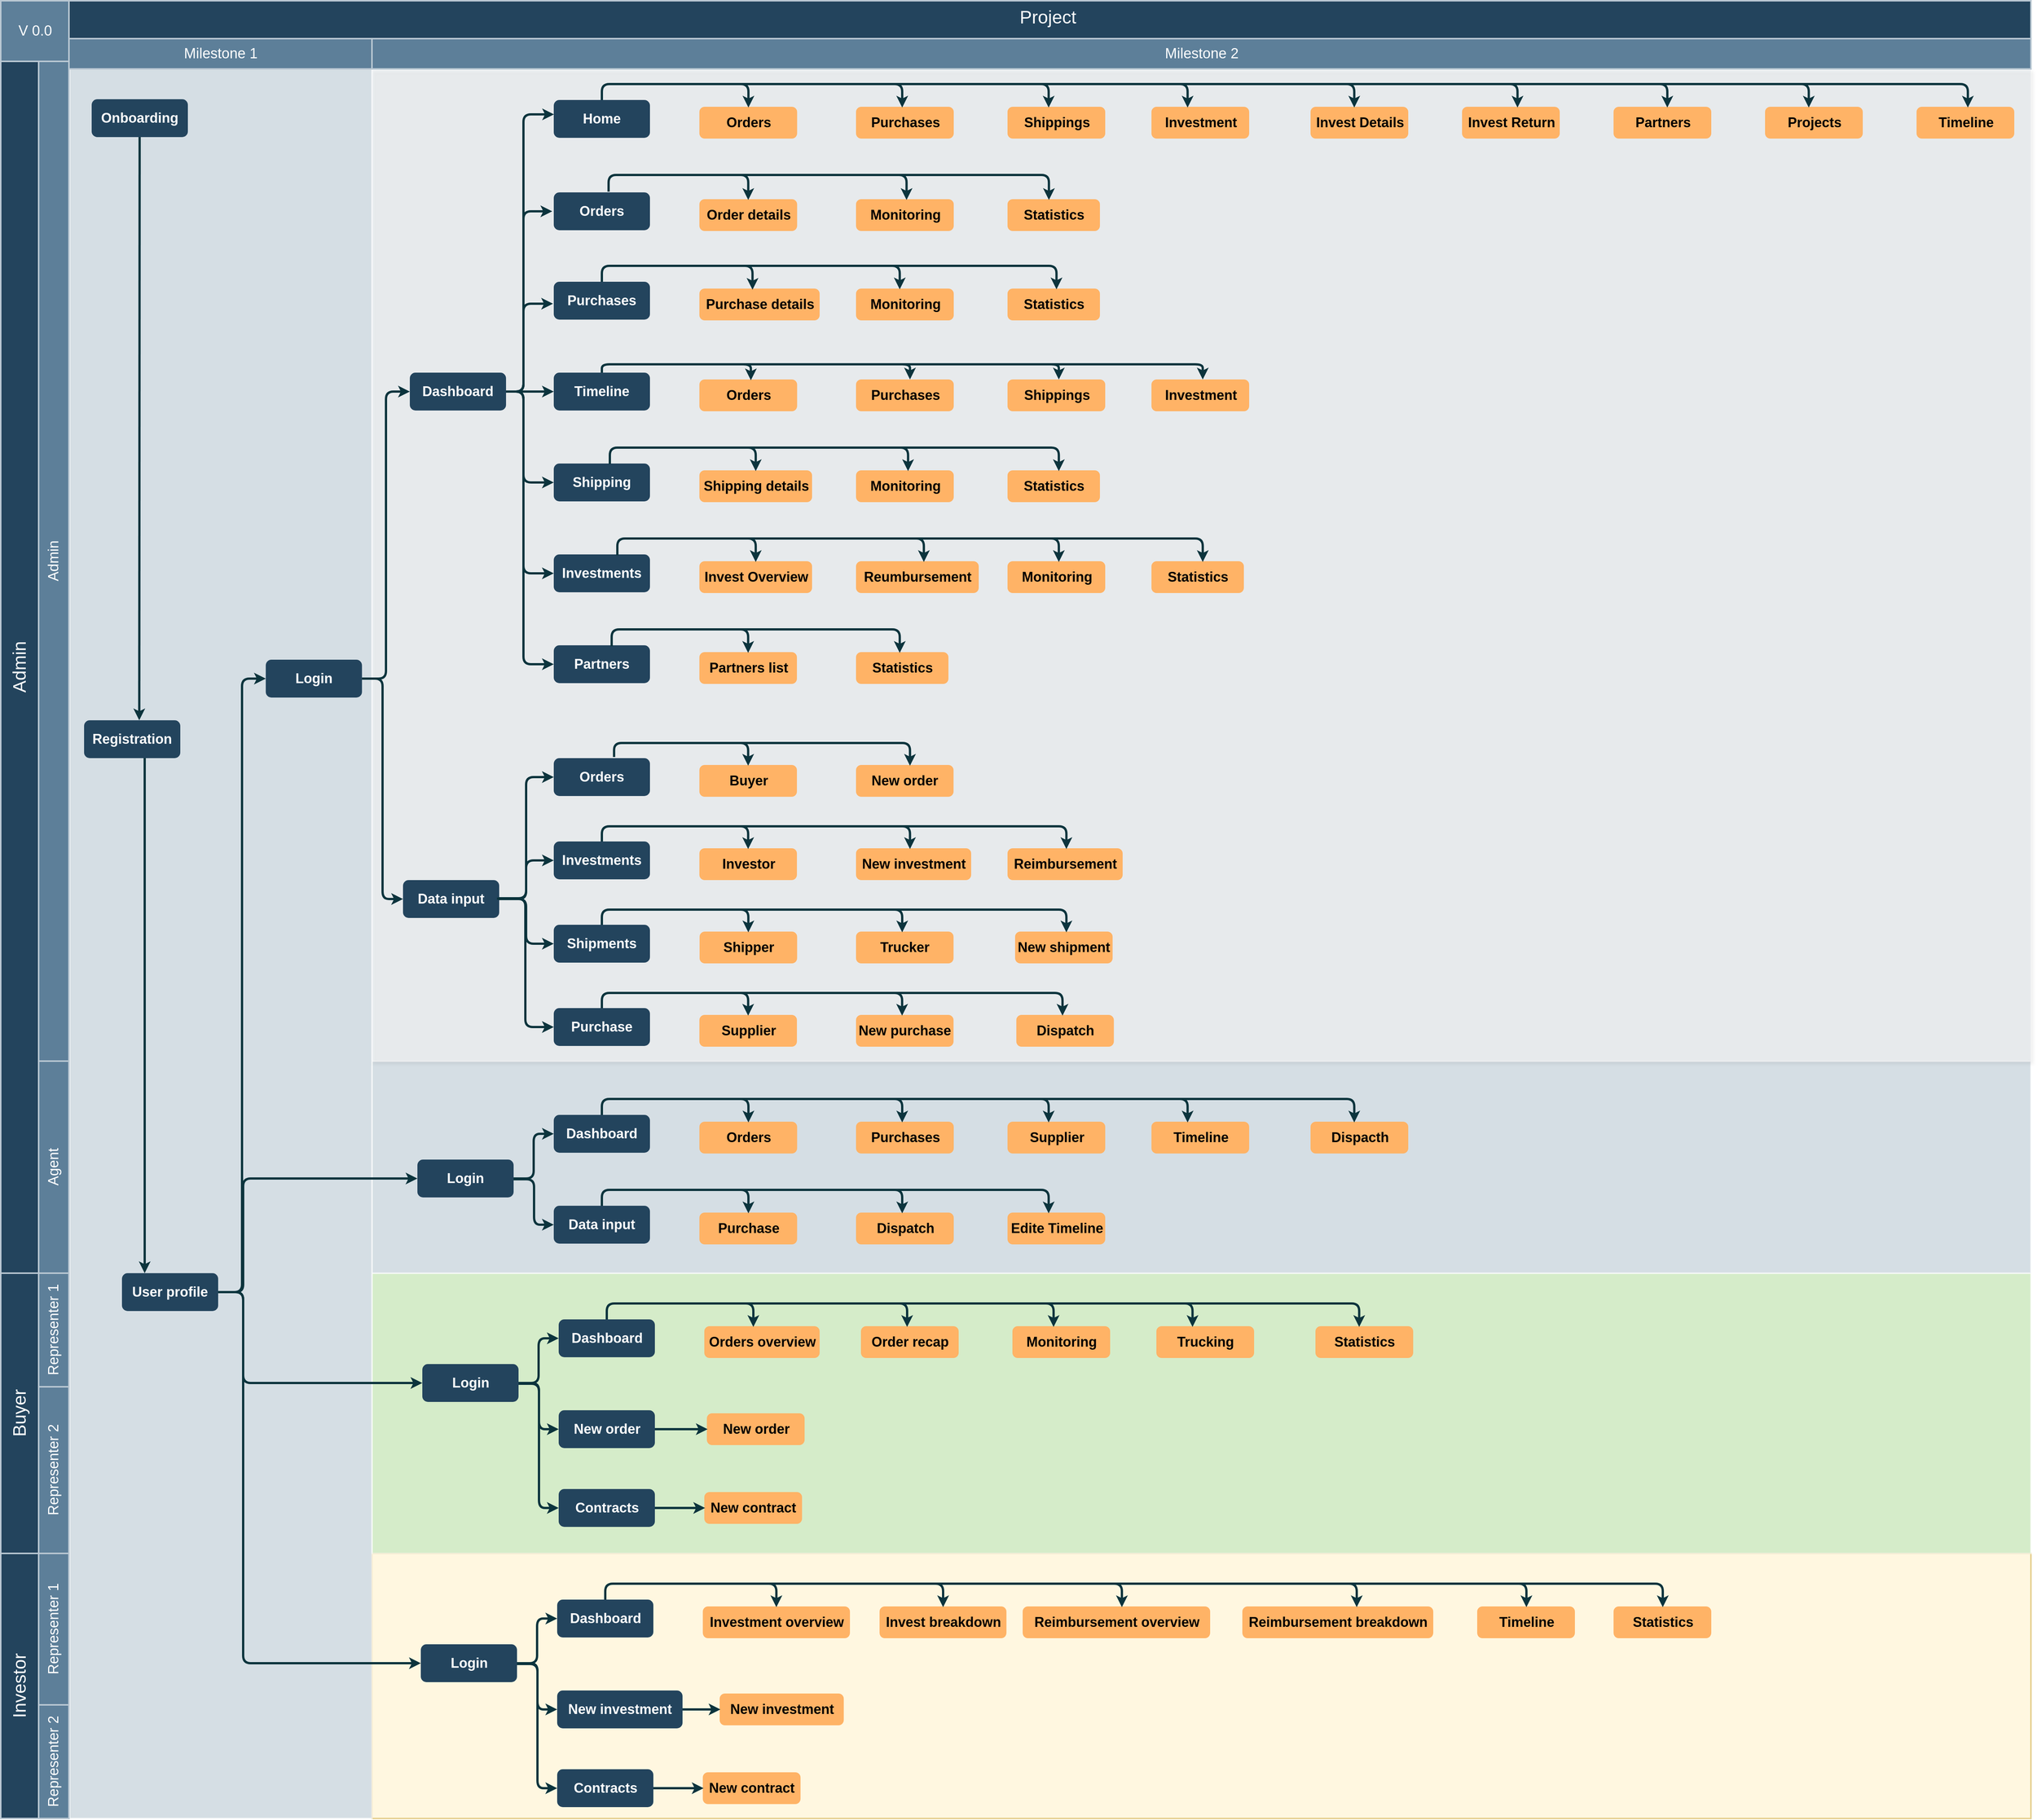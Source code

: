 <mxfile version="16.2.7" type="github">
  <diagram id="6a731a19-8d31-9384-78a2-239565b7b9f0" name="Page-1">
    <mxGraphModel dx="4132" dy="1367" grid="1" gridSize="10" guides="1" tooltips="1" connect="1" arrows="1" fold="1" page="1" pageScale="1" pageWidth="1169" pageHeight="827" background="none" math="0" shadow="0">
      <root>
        <mxCell id="0" />
        <mxCell id="1" parent="0" />
        <mxCell id="toWsnzoOItI1UbY90VyO-476" value="" style="strokeColor=#d6b656;fillColor=#fff2cc;fontSize=18;strokeWidth=2;fontFamily=Helvetica;html=1;opacity=60;sketch=0;" vertex="1" parent="1">
          <mxGeometry x="820" y="2930" width="2190" height="350" as="geometry" />
        </mxCell>
        <mxCell id="toWsnzoOItI1UbY90VyO-475" value="" style="strokeColor=#FFFFFF;fillColor=#B9E0A5;fontSize=18;strokeWidth=2;fontFamily=Helvetica;html=1;opacity=60;sketch=0;" vertex="1" parent="1">
          <mxGeometry x="820" y="2560" width="2190" height="370" as="geometry" />
        </mxCell>
        <mxCell id="toWsnzoOItI1UbY90VyO-474" value="" style="strokeColor=#FFFFFF;fillColor=#BAC8D3;fontSize=18;strokeWidth=2;fontFamily=Helvetica;html=1;opacity=60;sketch=0;" vertex="1" parent="1">
          <mxGeometry x="820" y="2280" width="2190" height="280" as="geometry" />
        </mxCell>
        <mxCell id="toWsnzoOItI1UbY90VyO-473" value="" style="strokeColor=#FFFFFF;fillColor=#BAC8D3;fontSize=18;strokeWidth=2;fontFamily=Helvetica;html=1;opacity=20;glass=0;shadow=1;rounded=0;sketch=0;" vertex="1" parent="1">
          <mxGeometry x="820" y="971" width="2190" height="1309" as="geometry" />
        </mxCell>
        <mxCell id="toWsnzoOItI1UbY90VyO-472" value="" style="strokeColor=#FFFFFF;fillColor=#BAC8D3;fontSize=18;strokeWidth=2;fontFamily=Helvetica;html=1;opacity=60;" vertex="1" parent="1">
          <mxGeometry x="421.02" y="970" width="398.98" height="2310" as="geometry" />
        </mxCell>
        <mxCell id="toWsnzoOItI1UbY90VyO-231" value="&lt;font color=&quot;#ffffff&quot; size=&quot;1&quot;&gt;&lt;b style=&quot;font-size: 18px&quot;&gt;Onboarding&lt;/b&gt;&lt;/font&gt;" style="rounded=1;fillColor=#23445D;strokeColor=none;strokeWidth=2;gradientColor=none;fontFamily=Helvetica;html=1;" vertex="1" parent="1">
          <mxGeometry x="449.998" y="1010" width="127" height="50" as="geometry" />
        </mxCell>
        <mxCell id="toWsnzoOItI1UbY90VyO-232" value="&lt;font color=&quot;#ffffff&quot; size=&quot;1&quot;&gt;&lt;b style=&quot;font-size: 18px&quot;&gt;Registration&lt;/b&gt;&lt;/font&gt;" style="rounded=1;fillColor=#23445D;strokeColor=none;strokeWidth=2;gradientColor=none;fontFamily=Helvetica;html=1;" vertex="1" parent="1">
          <mxGeometry x="439.998" y="1830" width="127" height="50" as="geometry" />
        </mxCell>
        <mxCell id="toWsnzoOItI1UbY90VyO-233" value="&lt;font color=&quot;#ffffff&quot; size=&quot;1&quot;&gt;&lt;b style=&quot;font-size: 18px&quot;&gt;User profile&lt;/b&gt;&lt;/font&gt;" style="rounded=1;fillColor=#23445D;strokeColor=none;strokeWidth=2;gradientColor=none;fontFamily=Helvetica;html=1;" vertex="1" parent="1">
          <mxGeometry x="489.998" y="2560" width="127" height="50" as="geometry" />
        </mxCell>
        <mxCell id="toWsnzoOItI1UbY90VyO-234" value="&lt;font color=&quot;#ffffff&quot; size=&quot;1&quot;&gt;&lt;b style=&quot;font-size: 18px&quot;&gt;Login&lt;/b&gt;&lt;/font&gt;" style="rounded=1;fillColor=#23445D;strokeColor=none;strokeWidth=2;gradientColor=none;fontFamily=Helvetica;html=1;" vertex="1" parent="1">
          <mxGeometry x="879.998" y="2410" width="127" height="50" as="geometry" />
        </mxCell>
        <mxCell id="toWsnzoOItI1UbY90VyO-235" value="Project&#xa;" style="strokeColor=#BAC8D3;fillColor=#23445D;fontSize=24;strokeWidth=2;fontFamily=Helvetica;html=1;fontColor=#FFFFFF;fontStyle=0;spacingBottom=8;spacingRight=0;spacingLeft=83;" vertex="1" parent="1">
          <mxGeometry x="330" y="880" width="2680" height="80" as="geometry" />
        </mxCell>
        <mxCell id="toWsnzoOItI1UbY90VyO-236" value="" style="group" vertex="1" connectable="0" parent="1">
          <mxGeometry x="420" y="930" width="2590" height="40" as="geometry" />
        </mxCell>
        <mxCell id="toWsnzoOItI1UbY90VyO-237" value="Milestone 1" style="strokeColor=#BAC8D3;fillColor=#5d7f99;fontSize=19;strokeWidth=2;fontFamily=Helvetica;html=1;labelBackgroundColor=none;fontColor=#FFFFFF;" vertex="1" parent="toWsnzoOItI1UbY90VyO-236">
          <mxGeometry width="400" height="40" as="geometry" />
        </mxCell>
        <mxCell id="toWsnzoOItI1UbY90VyO-239" value="Milestone 2" style="strokeColor=#BAC8D3;fillColor=#5d7f99;fontSize=19;strokeWidth=2;fontFamily=Helvetica;html=1;labelBackgroundColor=none;fontColor=#FFFFFF;" vertex="1" parent="toWsnzoOItI1UbY90VyO-236">
          <mxGeometry x="400" width="2190" height="40" as="geometry" />
        </mxCell>
        <mxCell id="toWsnzoOItI1UbY90VyO-240" value="V 0.0" style="strokeColor=#BAC8D3;fillColor=#5d7f99;fontSize=19;strokeWidth=2;fontFamily=Helvetica;html=1;labelBackgroundColor=none;fontColor=#FFFFFF;" vertex="1" parent="1">
          <mxGeometry x="330" y="880" width="90" height="80" as="geometry" />
        </mxCell>
        <mxCell id="toWsnzoOItI1UbY90VyO-241" value="Admin" style="strokeColor=#BAC8D3;fillColor=#23445D;fontSize=24;strokeWidth=2;horizontal=0;fontFamily=Helvetica;html=1;fontColor=#FFFFFF;fontStyle=0" vertex="1" parent="1">
          <mxGeometry x="330" y="960" width="50" height="1600" as="geometry" />
        </mxCell>
        <mxCell id="toWsnzoOItI1UbY90VyO-254" value="" style="edgeStyle=elbowEdgeStyle;elbow=horizontal;strokeWidth=3;strokeColor=#0C343D;fontFamily=Helvetica;html=1;" edge="1" parent="1" source="toWsnzoOItI1UbY90VyO-232" target="toWsnzoOItI1UbY90VyO-233">
          <mxGeometry x="-993.121" y="1260" width="131.973" height="100" as="geometry">
            <mxPoint x="500.001" y="1410" as="sourcePoint" />
            <mxPoint x="540" y="1690" as="targetPoint" />
            <Array as="points">
              <mxPoint x="520" y="2430" />
              <mxPoint x="503" y="2070" />
            </Array>
          </mxGeometry>
        </mxCell>
        <mxCell id="toWsnzoOItI1UbY90VyO-255" value="" style="edgeStyle=elbowEdgeStyle;elbow=horizontal;strokeWidth=3;strokeColor=#0C343D;fontFamily=Helvetica;html=1;exitX=0.5;exitY=1;exitDx=0;exitDy=0;" edge="1" parent="1" target="toWsnzoOItI1UbY90VyO-232">
          <mxGeometry x="-993.291" y="910" width="131.973" height="100" as="geometry">
            <mxPoint x="513.328" y="1060" as="sourcePoint" />
            <mxPoint x="513" y="1360" as="targetPoint" />
            <Array as="points">
              <mxPoint x="512.83" y="1230" />
            </Array>
          </mxGeometry>
        </mxCell>
        <mxCell id="toWsnzoOItI1UbY90VyO-256" value="Admin" style="strokeColor=#BAC8D3;fillColor=#5d7f99;fontSize=19;strokeWidth=2;horizontal=0;fontFamily=Helvetica;html=1;labelBackgroundColor=none;fontColor=#FFFFFF;" vertex="1" parent="1">
          <mxGeometry x="380" y="960" width="40" height="1320" as="geometry" />
        </mxCell>
        <mxCell id="toWsnzoOItI1UbY90VyO-257" value="Agent" style="strokeColor=#BAC8D3;fillColor=#5d7f99;fontSize=19;strokeWidth=2;horizontal=0;fontFamily=Helvetica;html=1;labelBackgroundColor=none;fontColor=#FFFFFF;" vertex="1" parent="1">
          <mxGeometry x="380" y="2280" width="40" height="280" as="geometry" />
        </mxCell>
        <mxCell id="toWsnzoOItI1UbY90VyO-258" value="&lt;font color=&quot;#ffffff&quot; size=&quot;1&quot;&gt;&lt;b style=&quot;font-size: 18px&quot;&gt;Login&lt;/b&gt;&lt;/font&gt;" style="rounded=1;fillColor=#23445D;strokeColor=none;strokeWidth=2;gradientColor=none;fontFamily=Helvetica;html=1;" vertex="1" parent="1">
          <mxGeometry x="679.838" y="1750" width="127" height="50" as="geometry" />
        </mxCell>
        <mxCell id="toWsnzoOItI1UbY90VyO-259" value="&lt;font color=&quot;#ffffff&quot; size=&quot;1&quot;&gt;&lt;b style=&quot;font-size: 18px&quot;&gt;Dashboard&lt;/b&gt;&lt;/font&gt;" style="rounded=1;fillColor=#23445D;strokeColor=none;strokeWidth=2;gradientColor=none;fontFamily=Helvetica;html=1;" vertex="1" parent="1">
          <mxGeometry x="869.998" y="1371" width="127" height="50" as="geometry" />
        </mxCell>
        <mxCell id="toWsnzoOItI1UbY90VyO-260" value="&lt;font color=&quot;#ffffff&quot; size=&quot;1&quot;&gt;&lt;b style=&quot;font-size: 18px&quot;&gt;Data input&lt;/b&gt;&lt;/font&gt;" style="rounded=1;fillColor=#23445D;strokeColor=none;strokeWidth=2;gradientColor=none;fontFamily=Helvetica;html=1;" vertex="1" parent="1">
          <mxGeometry x="860.998" y="2041" width="127" height="50" as="geometry" />
        </mxCell>
        <mxCell id="toWsnzoOItI1UbY90VyO-261" value="&lt;font color=&quot;#ffffff&quot; size=&quot;1&quot;&gt;&lt;b style=&quot;font-size: 18px&quot;&gt;Home&lt;/b&gt;&lt;/font&gt;" style="rounded=1;fillColor=#23445D;strokeColor=none;strokeWidth=2;gradientColor=none;fontFamily=Helvetica;html=1;" vertex="1" parent="1">
          <mxGeometry x="1059.998" y="1011" width="127" height="50" as="geometry" />
        </mxCell>
        <mxCell id="toWsnzoOItI1UbY90VyO-262" value="&lt;font size=&quot;1&quot;&gt;&lt;span style=&quot;font-size: 18px&quot;&gt;Orders&lt;/span&gt;&lt;/font&gt;" style="rounded=1;fillColor=#FFB366;strokeColor=#FFB366;strokeWidth=2;fontFamily=Helvetica;html=1;fontColor=#000000;fontStyle=1" vertex="1" parent="1">
          <mxGeometry x="1253.26" y="1021" width="127" height="40" as="geometry" />
        </mxCell>
        <mxCell id="toWsnzoOItI1UbY90VyO-263" value="&lt;font size=&quot;1&quot;&gt;&lt;span style=&quot;font-size: 18px&quot;&gt;Purchases&lt;/span&gt;&lt;/font&gt;" style="rounded=1;fillColor=#FFB366;strokeColor=#FFB366;strokeWidth=2;fontFamily=Helvetica;html=1;fontColor=#000000;fontStyle=1" vertex="1" parent="1">
          <mxGeometry x="1460" y="1021" width="127" height="40" as="geometry" />
        </mxCell>
        <mxCell id="toWsnzoOItI1UbY90VyO-264" value="&lt;font size=&quot;1&quot;&gt;&lt;span style=&quot;font-size: 18px&quot;&gt;Shippings&lt;/span&gt;&lt;/font&gt;" style="rounded=1;fillColor=#FFB366;strokeColor=#FFB366;strokeWidth=2;fontFamily=Helvetica;html=1;fontColor=#000000;fontStyle=1" vertex="1" parent="1">
          <mxGeometry x="1660" y="1021" width="127" height="40" as="geometry" />
        </mxCell>
        <mxCell id="toWsnzoOItI1UbY90VyO-265" value="&lt;font size=&quot;1&quot;&gt;&lt;span style=&quot;font-size: 18px&quot;&gt;Investment&lt;/span&gt;&lt;/font&gt;" style="rounded=1;fillColor=#FFB366;strokeColor=#FFB366;strokeWidth=2;fontFamily=Helvetica;html=1;fontColor=#000000;fontStyle=1" vertex="1" parent="1">
          <mxGeometry x="1850" y="1021" width="127" height="40" as="geometry" />
        </mxCell>
        <mxCell id="toWsnzoOItI1UbY90VyO-266" value="&lt;font size=&quot;1&quot;&gt;&lt;span style=&quot;font-size: 18px&quot;&gt;Invest Details&lt;/span&gt;&lt;/font&gt;" style="rounded=1;fillColor=#FFB366;strokeColor=#FFB366;strokeWidth=2;fontFamily=Helvetica;html=1;fontColor=#000000;fontStyle=1" vertex="1" parent="1">
          <mxGeometry x="2060" y="1021" width="127" height="40" as="geometry" />
        </mxCell>
        <mxCell id="toWsnzoOItI1UbY90VyO-267" value="&lt;font size=&quot;1&quot;&gt;&lt;span style=&quot;font-size: 18px&quot;&gt;Invest Return&lt;/span&gt;&lt;/font&gt;" style="rounded=1;fillColor=#FFB366;strokeColor=#FFB366;strokeWidth=2;fontFamily=Helvetica;html=1;fontColor=#000000;fontStyle=1" vertex="1" parent="1">
          <mxGeometry x="2260" y="1021" width="127" height="40" as="geometry" />
        </mxCell>
        <mxCell id="toWsnzoOItI1UbY90VyO-268" value="&lt;font size=&quot;1&quot;&gt;&lt;span style=&quot;font-size: 18px&quot;&gt;Partners&lt;/span&gt;&lt;/font&gt;" style="rounded=1;fillColor=#FFB366;strokeColor=#FFB366;strokeWidth=2;fontFamily=Helvetica;html=1;fontColor=#000000;fontStyle=1" vertex="1" parent="1">
          <mxGeometry x="2460" y="1021" width="127" height="40" as="geometry" />
        </mxCell>
        <mxCell id="toWsnzoOItI1UbY90VyO-269" value="&lt;font size=&quot;1&quot;&gt;&lt;span style=&quot;font-size: 18px&quot;&gt;Projects&lt;/span&gt;&lt;/font&gt;" style="rounded=1;fillColor=#FFB366;strokeColor=#FFB366;strokeWidth=2;fontFamily=Helvetica;html=1;fontColor=#000000;fontStyle=1" vertex="1" parent="1">
          <mxGeometry x="2660" y="1021" width="127" height="40" as="geometry" />
        </mxCell>
        <mxCell id="toWsnzoOItI1UbY90VyO-270" value="&lt;font size=&quot;1&quot;&gt;&lt;span style=&quot;font-size: 18px&quot;&gt;Timeline&lt;/span&gt;&lt;/font&gt;" style="rounded=1;fillColor=#FFB366;strokeColor=#FFB366;strokeWidth=2;fontFamily=Helvetica;html=1;fontColor=#000000;fontStyle=1" vertex="1" parent="1">
          <mxGeometry x="2860" y="1021" width="127" height="40" as="geometry" />
        </mxCell>
        <mxCell id="toWsnzoOItI1UbY90VyO-271" value="&lt;font color=&quot;#ffffff&quot; size=&quot;1&quot;&gt;&lt;b style=&quot;font-size: 18px&quot;&gt;Orders&lt;/b&gt;&lt;/font&gt;" style="rounded=1;fillColor=#23445D;strokeColor=none;strokeWidth=2;gradientColor=none;fontFamily=Helvetica;html=1;" vertex="1" parent="1">
          <mxGeometry x="1059.998" y="1133" width="127" height="50" as="geometry" />
        </mxCell>
        <mxCell id="toWsnzoOItI1UbY90VyO-272" value="&lt;font color=&quot;#ffffff&quot; size=&quot;1&quot;&gt;&lt;b style=&quot;font-size: 18px&quot;&gt;Purchases&lt;/b&gt;&lt;/font&gt;" style="rounded=1;fillColor=#23445D;strokeColor=none;strokeWidth=2;gradientColor=none;fontFamily=Helvetica;html=1;" vertex="1" parent="1">
          <mxGeometry x="1059.998" y="1251" width="127" height="50" as="geometry" />
        </mxCell>
        <mxCell id="toWsnzoOItI1UbY90VyO-273" value="&lt;font color=&quot;#ffffff&quot; size=&quot;1&quot;&gt;&lt;b style=&quot;font-size: 18px&quot;&gt;Timeline&lt;/b&gt;&lt;/font&gt;" style="rounded=1;fillColor=#23445D;strokeColor=none;strokeWidth=2;gradientColor=none;fontFamily=Helvetica;html=1;" vertex="1" parent="1">
          <mxGeometry x="1059.998" y="1371" width="127" height="50" as="geometry" />
        </mxCell>
        <mxCell id="toWsnzoOItI1UbY90VyO-274" value="&lt;font color=&quot;#ffffff&quot; size=&quot;1&quot;&gt;&lt;b style=&quot;font-size: 18px&quot;&gt;Shipping&lt;/b&gt;&lt;/font&gt;" style="rounded=1;fillColor=#23445D;strokeColor=none;strokeWidth=2;gradientColor=none;fontFamily=Helvetica;html=1;" vertex="1" parent="1">
          <mxGeometry x="1059.998" y="1491" width="127" height="50" as="geometry" />
        </mxCell>
        <mxCell id="toWsnzoOItI1UbY90VyO-275" value="&lt;font color=&quot;#ffffff&quot; size=&quot;1&quot;&gt;&lt;b style=&quot;font-size: 18px&quot;&gt;Investments&lt;/b&gt;&lt;/font&gt;" style="rounded=1;fillColor=#23445D;strokeColor=none;strokeWidth=2;gradientColor=none;fontFamily=Helvetica;html=1;" vertex="1" parent="1">
          <mxGeometry x="1059.998" y="1611" width="127" height="50" as="geometry" />
        </mxCell>
        <mxCell id="toWsnzoOItI1UbY90VyO-276" value="&lt;font color=&quot;#ffffff&quot; size=&quot;1&quot;&gt;&lt;b style=&quot;font-size: 18px&quot;&gt;Partners&lt;/b&gt;&lt;/font&gt;" style="rounded=1;fillColor=#23445D;strokeColor=none;strokeWidth=2;gradientColor=none;fontFamily=Helvetica;html=1;" vertex="1" parent="1">
          <mxGeometry x="1059.998" y="1731" width="127" height="50" as="geometry" />
        </mxCell>
        <mxCell id="toWsnzoOItI1UbY90VyO-277" value="&lt;font size=&quot;1&quot;&gt;&lt;span style=&quot;font-size: 18px&quot;&gt;Orders&lt;/span&gt;&lt;/font&gt;" style="rounded=1;fillColor=#FFB366;strokeColor=#FFB366;strokeWidth=2;fontFamily=Helvetica;html=1;fontColor=#000000;fontStyle=1" vertex="1" parent="1">
          <mxGeometry x="1253.26" y="1381" width="127" height="40" as="geometry" />
        </mxCell>
        <mxCell id="toWsnzoOItI1UbY90VyO-278" value="&lt;font size=&quot;1&quot;&gt;&lt;span style=&quot;font-size: 18px&quot;&gt;Purchases&lt;/span&gt;&lt;/font&gt;" style="rounded=1;fillColor=#FFB366;strokeColor=#FFB366;strokeWidth=2;fontFamily=Helvetica;html=1;fontColor=#000000;fontStyle=1" vertex="1" parent="1">
          <mxGeometry x="1460" y="1381" width="127" height="40" as="geometry" />
        </mxCell>
        <mxCell id="toWsnzoOItI1UbY90VyO-279" value="&lt;font size=&quot;1&quot;&gt;&lt;span style=&quot;font-size: 18px&quot;&gt;Shippings&lt;/span&gt;&lt;/font&gt;" style="rounded=1;fillColor=#FFB366;strokeColor=#FFB366;strokeWidth=2;fontFamily=Helvetica;html=1;fontColor=#000000;fontStyle=1" vertex="1" parent="1">
          <mxGeometry x="1660" y="1381" width="127" height="40" as="geometry" />
        </mxCell>
        <mxCell id="toWsnzoOItI1UbY90VyO-280" value="&lt;font size=&quot;1&quot;&gt;&lt;span style=&quot;font-size: 18px&quot;&gt;Investment&lt;/span&gt;&lt;/font&gt;" style="rounded=1;fillColor=#FFB366;strokeColor=#FFB366;strokeWidth=2;fontFamily=Helvetica;html=1;fontColor=#000000;fontStyle=1" vertex="1" parent="1">
          <mxGeometry x="1850" y="1381" width="127" height="40" as="geometry" />
        </mxCell>
        <mxCell id="toWsnzoOItI1UbY90VyO-281" value="&lt;font size=&quot;1&quot;&gt;&lt;span style=&quot;font-size: 18px&quot;&gt;Order details&lt;/span&gt;&lt;/font&gt;" style="rounded=1;fillColor=#FFB366;strokeColor=#FFB366;strokeWidth=2;fontFamily=Helvetica;html=1;fontColor=#000000;fontStyle=1" vertex="1" parent="1">
          <mxGeometry x="1253.26" y="1143" width="127" height="40" as="geometry" />
        </mxCell>
        <mxCell id="toWsnzoOItI1UbY90VyO-282" value="&lt;font size=&quot;1&quot;&gt;&lt;span style=&quot;font-size: 18px&quot;&gt;Monitoring&lt;/span&gt;&lt;/font&gt;" style="rounded=1;fillColor=#FFB366;strokeColor=#FFB366;strokeWidth=2;fontFamily=Helvetica;html=1;fontColor=#000000;fontStyle=1" vertex="1" parent="1">
          <mxGeometry x="1460" y="1143" width="127" height="40" as="geometry" />
        </mxCell>
        <mxCell id="toWsnzoOItI1UbY90VyO-285" value="&lt;font size=&quot;1&quot;&gt;&lt;span style=&quot;font-size: 18px&quot;&gt;Purchase details&lt;/span&gt;&lt;/font&gt;" style="rounded=1;fillColor=#FFB366;strokeColor=#FFB366;strokeWidth=2;fontFamily=Helvetica;html=1;fontColor=#000000;fontStyle=1" vertex="1" parent="1">
          <mxGeometry x="1253.26" y="1261" width="156.74" height="40" as="geometry" />
        </mxCell>
        <mxCell id="toWsnzoOItI1UbY90VyO-286" value="&lt;font size=&quot;1&quot;&gt;&lt;span style=&quot;font-size: 18px&quot;&gt;Monitoring&lt;/span&gt;&lt;/font&gt;" style="rounded=1;fillColor=#FFB366;strokeColor=#FFB366;strokeWidth=2;fontFamily=Helvetica;html=1;fontColor=#000000;fontStyle=1" vertex="1" parent="1">
          <mxGeometry x="1460" y="1261" width="127" height="40" as="geometry" />
        </mxCell>
        <mxCell id="toWsnzoOItI1UbY90VyO-289" value="&lt;font size=&quot;1&quot;&gt;&lt;span style=&quot;font-size: 18px&quot;&gt;Shipping details&lt;/span&gt;&lt;/font&gt;" style="rounded=1;fillColor=#FFB366;strokeColor=#FFB366;strokeWidth=2;fontFamily=Helvetica;html=1;fontColor=#000000;fontStyle=1" vertex="1" parent="1">
          <mxGeometry x="1253.26" y="1501" width="146.74" height="40" as="geometry" />
        </mxCell>
        <mxCell id="toWsnzoOItI1UbY90VyO-290" value="&lt;font size=&quot;1&quot;&gt;&lt;span style=&quot;font-size: 18px&quot;&gt;Monitoring&lt;/span&gt;&lt;/font&gt;" style="rounded=1;fillColor=#FFB366;strokeColor=#FFB366;strokeWidth=2;fontFamily=Helvetica;html=1;fontColor=#000000;fontStyle=1" vertex="1" parent="1">
          <mxGeometry x="1460" y="1501" width="127" height="40" as="geometry" />
        </mxCell>
        <mxCell id="toWsnzoOItI1UbY90VyO-291" value="&lt;font size=&quot;1&quot;&gt;&lt;span style=&quot;font-size: 18px&quot;&gt;Statistics&lt;/span&gt;&lt;/font&gt;" style="rounded=1;fillColor=#FFB366;strokeColor=#FFB366;strokeWidth=2;fontFamily=Helvetica;html=1;fontColor=#000000;fontStyle=1" vertex="1" parent="1">
          <mxGeometry x="1660" y="1501" width="120" height="40" as="geometry" />
        </mxCell>
        <mxCell id="toWsnzoOItI1UbY90VyO-293" value="&lt;font size=&quot;1&quot;&gt;&lt;span style=&quot;font-size: 18px&quot;&gt;Statistics&lt;/span&gt;&lt;/font&gt;" style="rounded=1;fillColor=#FFB366;strokeColor=#FFB366;strokeWidth=2;fontFamily=Helvetica;html=1;fontColor=#000000;fontStyle=1" vertex="1" parent="1">
          <mxGeometry x="1660" y="1261" width="120" height="40" as="geometry" />
        </mxCell>
        <mxCell id="toWsnzoOItI1UbY90VyO-294" value="&lt;font size=&quot;1&quot;&gt;&lt;span style=&quot;font-size: 18px&quot;&gt;Statistics&lt;/span&gt;&lt;/font&gt;" style="rounded=1;fillColor=#FFB366;strokeColor=#FFB366;strokeWidth=2;fontFamily=Helvetica;html=1;fontColor=#000000;fontStyle=1" vertex="1" parent="1">
          <mxGeometry x="1660" y="1143" width="120" height="40" as="geometry" />
        </mxCell>
        <mxCell id="toWsnzoOItI1UbY90VyO-295" value="&lt;font size=&quot;1&quot;&gt;&lt;span style=&quot;font-size: 18px&quot;&gt;Invest Overview&lt;/span&gt;&lt;/font&gt;" style="rounded=1;fillColor=#FFB366;strokeColor=#FFB366;strokeWidth=2;fontFamily=Helvetica;html=1;fontColor=#000000;fontStyle=1" vertex="1" parent="1">
          <mxGeometry x="1253.26" y="1621" width="146.74" height="40" as="geometry" />
        </mxCell>
        <mxCell id="toWsnzoOItI1UbY90VyO-296" value="&lt;font size=&quot;1&quot;&gt;&lt;span style=&quot;font-size: 18px&quot;&gt;Monitoring&lt;/span&gt;&lt;/font&gt;" style="rounded=1;fillColor=#FFB366;strokeColor=#FFB366;strokeWidth=2;fontFamily=Helvetica;html=1;fontColor=#000000;fontStyle=1" vertex="1" parent="1">
          <mxGeometry x="1660" y="1621" width="127" height="40" as="geometry" />
        </mxCell>
        <mxCell id="toWsnzoOItI1UbY90VyO-297" value="&lt;font size=&quot;1&quot;&gt;&lt;span style=&quot;font-size: 18px&quot;&gt;Statistics&lt;/span&gt;&lt;/font&gt;" style="rounded=1;fillColor=#FFB366;strokeColor=#FFB366;strokeWidth=2;fontFamily=Helvetica;html=1;fontColor=#000000;fontStyle=1" vertex="1" parent="1">
          <mxGeometry x="1850" y="1621" width="120" height="40" as="geometry" />
        </mxCell>
        <mxCell id="toWsnzoOItI1UbY90VyO-298" value="&lt;font size=&quot;1&quot;&gt;&lt;span style=&quot;font-size: 18px&quot;&gt;Reumbursement&lt;/span&gt;&lt;/font&gt;" style="rounded=1;fillColor=#FFB366;strokeColor=#FFB366;strokeWidth=2;fontFamily=Helvetica;html=1;fontColor=#000000;fontStyle=1" vertex="1" parent="1">
          <mxGeometry x="1460" y="1621" width="160" height="40" as="geometry" />
        </mxCell>
        <mxCell id="toWsnzoOItI1UbY90VyO-299" value="&lt;font size=&quot;1&quot;&gt;&lt;span style=&quot;font-size: 18px&quot;&gt;Partners list&lt;/span&gt;&lt;/font&gt;" style="rounded=1;fillColor=#FFB366;strokeColor=#FFB366;strokeWidth=2;fontFamily=Helvetica;html=1;fontColor=#000000;fontStyle=1" vertex="1" parent="1">
          <mxGeometry x="1253.26" y="1741" width="126.74" height="40" as="geometry" />
        </mxCell>
        <mxCell id="toWsnzoOItI1UbY90VyO-300" value="&lt;font size=&quot;1&quot;&gt;&lt;span style=&quot;font-size: 18px&quot;&gt;Statistics&lt;/span&gt;&lt;/font&gt;" style="rounded=1;fillColor=#FFB366;strokeColor=#FFB366;strokeWidth=2;fontFamily=Helvetica;html=1;fontColor=#000000;fontStyle=1" vertex="1" parent="1">
          <mxGeometry x="1460" y="1741" width="120" height="40" as="geometry" />
        </mxCell>
        <mxCell id="toWsnzoOItI1UbY90VyO-301" value="&lt;font color=&quot;#ffffff&quot; size=&quot;1&quot;&gt;&lt;b style=&quot;font-size: 18px&quot;&gt;Orders&lt;/b&gt;&lt;/font&gt;" style="rounded=1;fillColor=#23445D;strokeColor=none;strokeWidth=2;gradientColor=none;fontFamily=Helvetica;html=1;" vertex="1" parent="1">
          <mxGeometry x="1059.998" y="1880" width="127" height="50" as="geometry" />
        </mxCell>
        <mxCell id="toWsnzoOItI1UbY90VyO-302" value="&lt;font color=&quot;#ffffff&quot; size=&quot;1&quot;&gt;&lt;b style=&quot;font-size: 18px&quot;&gt;Investments&lt;/b&gt;&lt;/font&gt;" style="rounded=1;fillColor=#23445D;strokeColor=none;strokeWidth=2;gradientColor=none;fontFamily=Helvetica;html=1;" vertex="1" parent="1">
          <mxGeometry x="1059.998" y="1990" width="127" height="50" as="geometry" />
        </mxCell>
        <mxCell id="toWsnzoOItI1UbY90VyO-303" value="&lt;font size=&quot;1&quot;&gt;&lt;span style=&quot;font-size: 18px&quot;&gt;Buyer&lt;/span&gt;&lt;/font&gt;" style="rounded=1;fillColor=#FFB366;strokeColor=#FFB366;strokeWidth=2;fontFamily=Helvetica;html=1;fontColor=#000000;fontStyle=1" vertex="1" parent="1">
          <mxGeometry x="1253.26" y="1890" width="126.74" height="40" as="geometry" />
        </mxCell>
        <mxCell id="toWsnzoOItI1UbY90VyO-304" value="&lt;font size=&quot;1&quot;&gt;&lt;span style=&quot;font-size: 18px&quot;&gt;Investor&lt;/span&gt;&lt;/font&gt;" style="rounded=1;fillColor=#FFB366;strokeColor=#FFB366;strokeWidth=2;fontFamily=Helvetica;html=1;fontColor=#000000;fontStyle=1" vertex="1" parent="1">
          <mxGeometry x="1253.26" y="2000" width="126.74" height="40" as="geometry" />
        </mxCell>
        <mxCell id="toWsnzoOItI1UbY90VyO-305" value="&lt;font size=&quot;1&quot;&gt;&lt;span style=&quot;font-size: 18px&quot;&gt;New investment&lt;/span&gt;&lt;/font&gt;" style="rounded=1;fillColor=#FFB366;strokeColor=#FFB366;strokeWidth=2;fontFamily=Helvetica;html=1;fontColor=#000000;fontStyle=1" vertex="1" parent="1">
          <mxGeometry x="1460" y="2000" width="150" height="40" as="geometry" />
        </mxCell>
        <mxCell id="toWsnzoOItI1UbY90VyO-306" value="&lt;font size=&quot;1&quot;&gt;&lt;span style=&quot;font-size: 18px&quot;&gt;Reimbursement&lt;/span&gt;&lt;/font&gt;" style="rounded=1;fillColor=#FFB366;strokeColor=#FFB366;strokeWidth=2;fontFamily=Helvetica;html=1;fontColor=#000000;fontStyle=1" vertex="1" parent="1">
          <mxGeometry x="1660" y="2000" width="150" height="40" as="geometry" />
        </mxCell>
        <mxCell id="toWsnzoOItI1UbY90VyO-309" value="&lt;font color=&quot;#ffffff&quot; size=&quot;1&quot;&gt;&lt;b style=&quot;font-size: 18px&quot;&gt;Shipments&lt;/b&gt;&lt;/font&gt;" style="rounded=1;fillColor=#23445D;strokeColor=none;strokeWidth=2;gradientColor=none;fontFamily=Helvetica;html=1;" vertex="1" parent="1">
          <mxGeometry x="1059.998" y="2100" width="127" height="50" as="geometry" />
        </mxCell>
        <mxCell id="toWsnzoOItI1UbY90VyO-310" value="&lt;span style=&quot;font-size: 18px&quot;&gt;Shipper&lt;/span&gt;" style="rounded=1;fillColor=#FFB366;strokeColor=#FFB366;strokeWidth=2;fontFamily=Helvetica;html=1;fontColor=#000000;fontStyle=1" vertex="1" parent="1">
          <mxGeometry x="1253.52" y="2110" width="126.74" height="40" as="geometry" />
        </mxCell>
        <mxCell id="toWsnzoOItI1UbY90VyO-311" value="&lt;span style=&quot;font-size: 18px&quot;&gt;New shipment&lt;/span&gt;" style="rounded=1;fillColor=#FFB366;strokeColor=#FFB366;strokeWidth=2;fontFamily=Helvetica;html=1;fontColor=#000000;fontStyle=1" vertex="1" parent="1">
          <mxGeometry x="1670" y="2110" width="126.74" height="40" as="geometry" />
        </mxCell>
        <mxCell id="toWsnzoOItI1UbY90VyO-312" value="&lt;font color=&quot;#ffffff&quot; size=&quot;1&quot;&gt;&lt;b style=&quot;font-size: 18px&quot;&gt;Purchase&lt;/b&gt;&lt;/font&gt;" style="rounded=1;fillColor=#23445D;strokeColor=none;strokeWidth=2;gradientColor=none;fontFamily=Helvetica;html=1;" vertex="1" parent="1">
          <mxGeometry x="1059.998" y="2210" width="127" height="50" as="geometry" />
        </mxCell>
        <mxCell id="toWsnzoOItI1UbY90VyO-313" value="&lt;span style=&quot;font-size: 18px&quot;&gt;Trucker&lt;/span&gt;" style="rounded=1;fillColor=#FFB366;strokeColor=#FFB366;strokeWidth=2;fontFamily=Helvetica;html=1;fontColor=#000000;fontStyle=1" vertex="1" parent="1">
          <mxGeometry x="1460" y="2110" width="126.74" height="40" as="geometry" />
        </mxCell>
        <mxCell id="toWsnzoOItI1UbY90VyO-314" value="&lt;span style=&quot;font-size: 18px&quot;&gt;New purchase&lt;/span&gt;" style="rounded=1;fillColor=#FFB366;strokeColor=#FFB366;strokeWidth=2;fontFamily=Helvetica;html=1;fontColor=#000000;fontStyle=1" vertex="1" parent="1">
          <mxGeometry x="1460" y="2220" width="126.74" height="40" as="geometry" />
        </mxCell>
        <mxCell id="toWsnzoOItI1UbY90VyO-315" value="&lt;span style=&quot;font-size: 18px&quot;&gt;Supplier&lt;/span&gt;" style="rounded=1;fillColor=#FFB366;strokeColor=#FFB366;strokeWidth=2;fontFamily=Helvetica;html=1;fontColor=#000000;fontStyle=1" vertex="1" parent="1">
          <mxGeometry x="1253.26" y="2220" width="126.74" height="40" as="geometry" />
        </mxCell>
        <mxCell id="toWsnzoOItI1UbY90VyO-316" value="&lt;span style=&quot;font-size: 18px&quot;&gt;Dispatch&lt;/span&gt;" style="rounded=1;fillColor=#FFB366;strokeColor=#FFB366;strokeWidth=2;fontFamily=Helvetica;html=1;fontColor=#000000;fontStyle=1" vertex="1" parent="1">
          <mxGeometry x="1671.63" y="2220" width="126.74" height="40" as="geometry" />
        </mxCell>
        <mxCell id="toWsnzoOItI1UbY90VyO-317" value="&lt;font size=&quot;1&quot;&gt;&lt;span style=&quot;font-size: 18px&quot;&gt;New order&lt;/span&gt;&lt;/font&gt;" style="rounded=1;fillColor=#FFB366;strokeColor=#FFB366;strokeWidth=2;fontFamily=Helvetica;html=1;fontColor=#000000;fontStyle=1" vertex="1" parent="1">
          <mxGeometry x="1460" y="1890" width="126.74" height="40" as="geometry" />
        </mxCell>
        <mxCell id="toWsnzoOItI1UbY90VyO-318" value="" style="edgeStyle=elbowEdgeStyle;elbow=horizontal;strokeWidth=3;strokeColor=#0C343D;fontFamily=Helvetica;html=1;exitX=1;exitY=0.5;exitDx=0;exitDy=0;" edge="1" parent="1" source="toWsnzoOItI1UbY90VyO-259">
          <mxGeometry x="350.819" y="880" width="131.973" height="100" as="geometry">
            <mxPoint x="949.724" y="1230" as="sourcePoint" />
            <mxPoint x="1060.275" y="1030" as="targetPoint" />
            <Array as="points">
              <mxPoint x="1020" y="1220" />
            </Array>
          </mxGeometry>
        </mxCell>
        <mxCell id="toWsnzoOItI1UbY90VyO-319" value="" style="edgeStyle=elbowEdgeStyle;elbow=horizontal;strokeWidth=3;strokeColor=#0C343D;fontFamily=Helvetica;html=1;entryX=0;entryY=0.5;entryDx=0;entryDy=0;" edge="1" parent="1" source="toWsnzoOItI1UbY90VyO-259">
          <mxGeometry x="358.819" y="895" width="131.973" height="100" as="geometry">
            <mxPoint x="988" y="1395" as="sourcePoint" />
            <mxPoint x="1057.998" y="1158" as="targetPoint" />
            <Array as="points">
              <mxPoint x="1020" y="1280" />
            </Array>
          </mxGeometry>
        </mxCell>
        <mxCell id="toWsnzoOItI1UbY90VyO-320" value="" style="edgeStyle=elbowEdgeStyle;elbow=horizontal;strokeWidth=3;strokeColor=#0C343D;fontFamily=Helvetica;html=1;" edge="1" parent="1" source="toWsnzoOItI1UbY90VyO-259">
          <mxGeometry x="359.819" y="896" width="131.973" height="100" as="geometry">
            <mxPoint x="989" y="1396" as="sourcePoint" />
            <mxPoint x="1059" y="1280" as="targetPoint" />
            <Array as="points">
              <mxPoint x="1020" y="1340" />
            </Array>
          </mxGeometry>
        </mxCell>
        <mxCell id="toWsnzoOItI1UbY90VyO-321" value="" style="edgeStyle=elbowEdgeStyle;elbow=horizontal;strokeWidth=3;strokeColor=#0C343D;fontFamily=Helvetica;html=1;entryX=0;entryY=0.5;entryDx=0;entryDy=0;" edge="1" parent="1" source="toWsnzoOItI1UbY90VyO-259" target="toWsnzoOItI1UbY90VyO-273">
          <mxGeometry x="369.819" y="906" width="131.973" height="100" as="geometry">
            <mxPoint x="999" y="1406" as="sourcePoint" />
            <mxPoint x="1069" y="1290" as="targetPoint" />
          </mxGeometry>
        </mxCell>
        <mxCell id="toWsnzoOItI1UbY90VyO-322" value="" style="edgeStyle=elbowEdgeStyle;elbow=horizontal;strokeWidth=3;strokeColor=#0C343D;fontFamily=Helvetica;html=1;entryX=0;entryY=0.5;entryDx=0;entryDy=0;" edge="1" parent="1" source="toWsnzoOItI1UbY90VyO-259" target="toWsnzoOItI1UbY90VyO-274">
          <mxGeometry x="369.819" y="897" width="131.973" height="100" as="geometry">
            <mxPoint x="985" y="1397" as="sourcePoint" />
            <mxPoint x="1059.998" y="1507" as="targetPoint" />
            <Array as="points">
              <mxPoint x="1020" y="1460" />
            </Array>
          </mxGeometry>
        </mxCell>
        <mxCell id="toWsnzoOItI1UbY90VyO-323" value="" style="edgeStyle=elbowEdgeStyle;elbow=horizontal;strokeWidth=3;strokeColor=#0C343D;fontFamily=Helvetica;html=1;entryX=0;entryY=0.5;entryDx=0;entryDy=0;" edge="1" parent="1" source="toWsnzoOItI1UbY90VyO-259" target="toWsnzoOItI1UbY90VyO-275">
          <mxGeometry x="369.819" y="896" width="131.973" height="100" as="geometry">
            <mxPoint x="985" y="1396" as="sourcePoint" />
            <mxPoint x="1059.998" y="1515" as="targetPoint" />
            <Array as="points">
              <mxPoint x="1020" y="1510" />
            </Array>
          </mxGeometry>
        </mxCell>
        <mxCell id="toWsnzoOItI1UbY90VyO-324" value="" style="edgeStyle=elbowEdgeStyle;elbow=horizontal;strokeWidth=3;strokeColor=#0C343D;fontFamily=Helvetica;html=1;entryX=0;entryY=0.5;entryDx=0;entryDy=0;" edge="1" parent="1" source="toWsnzoOItI1UbY90VyO-259" target="toWsnzoOItI1UbY90VyO-276">
          <mxGeometry x="374.819" y="912" width="131.973" height="100" as="geometry">
            <mxPoint x="985" y="1396" as="sourcePoint" />
            <mxPoint x="1054.998" y="1762" as="targetPoint" />
            <Array as="points">
              <mxPoint x="1020" y="1580" />
            </Array>
          </mxGeometry>
        </mxCell>
        <mxCell id="toWsnzoOItI1UbY90VyO-326" value="" style="edgeStyle=elbowEdgeStyle;elbow=horizontal;strokeWidth=3;strokeColor=#0C343D;fontFamily=Helvetica;html=1;entryX=0;entryY=0.5;entryDx=0;entryDy=0;" edge="1" parent="1" target="toWsnzoOItI1UbY90VyO-312">
          <mxGeometry x="369.819" y="1565.5" width="131.973" height="100" as="geometry">
            <mxPoint x="985" y="2065.5" as="sourcePoint" />
            <mxPoint x="1059.998" y="2184.5" as="targetPoint" />
          </mxGeometry>
        </mxCell>
        <mxCell id="toWsnzoOItI1UbY90VyO-327" value="" style="edgeStyle=elbowEdgeStyle;elbow=horizontal;strokeWidth=3;strokeColor=#0C343D;fontFamily=Helvetica;html=1;entryX=0;entryY=0.5;entryDx=0;entryDy=0;" edge="1" parent="1" target="toWsnzoOItI1UbY90VyO-309">
          <mxGeometry x="371.819" y="1566" width="131.973" height="100" as="geometry">
            <mxPoint x="987" y="2066" as="sourcePoint" />
            <mxPoint x="1061.998" y="2235.5" as="targetPoint" />
          </mxGeometry>
        </mxCell>
        <mxCell id="toWsnzoOItI1UbY90VyO-328" value="" style="edgeStyle=elbowEdgeStyle;elbow=horizontal;strokeWidth=3;strokeColor=#0C343D;fontFamily=Helvetica;html=1;entryX=0;entryY=0.5;entryDx=0;entryDy=0;" edge="1" parent="1" target="toWsnzoOItI1UbY90VyO-301">
          <mxGeometry x="357.819" y="1565" width="131.973" height="100" as="geometry">
            <mxPoint x="987" y="2065" as="sourcePoint" />
            <mxPoint x="1057" y="1949" as="targetPoint" />
          </mxGeometry>
        </mxCell>
        <mxCell id="toWsnzoOItI1UbY90VyO-329" value="" style="edgeStyle=elbowEdgeStyle;elbow=horizontal;strokeWidth=3;strokeColor=#0C343D;fontFamily=Helvetica;html=1;entryX=0;entryY=0.5;entryDx=0;entryDy=0;" edge="1" parent="1" target="toWsnzoOItI1UbY90VyO-302">
          <mxGeometry x="357.819" y="1566" width="131.973" height="100" as="geometry">
            <mxPoint x="987" y="2066" as="sourcePoint" />
            <mxPoint x="1057" y="1950" as="targetPoint" />
          </mxGeometry>
        </mxCell>
        <mxCell id="toWsnzoOItI1UbY90VyO-331" value="" style="edgeStyle=elbowEdgeStyle;elbow=horizontal;strokeWidth=3;strokeColor=#0C343D;fontFamily=Helvetica;html=1;" edge="1" parent="1" source="toWsnzoOItI1UbY90VyO-261" target="toWsnzoOItI1UbY90VyO-262">
          <mxGeometry x="-306.121" y="871" width="131.973" height="100" as="geometry">
            <mxPoint x="1110" y="1000" as="sourcePoint" />
            <mxPoint x="1261.158" y="1121" as="targetPoint" />
            <Array as="points">
              <mxPoint x="1317" y="990" />
            </Array>
          </mxGeometry>
        </mxCell>
        <mxCell id="toWsnzoOItI1UbY90VyO-332" value="" style="edgeStyle=elbowEdgeStyle;elbow=horizontal;strokeWidth=3;strokeColor=#0C343D;fontFamily=Helvetica;html=1;fontColor=#000000;" edge="1" parent="1" target="toWsnzoOItI1UbY90VyO-263">
          <mxGeometry x="-186.361" y="850" width="131.973" height="100" as="geometry">
            <mxPoint x="1243.258" y="990" as="sourcePoint" />
            <mxPoint x="1437" y="1040" as="targetPoint" />
            <Array as="points">
              <mxPoint x="1520" y="1000" />
            </Array>
          </mxGeometry>
        </mxCell>
        <mxCell id="toWsnzoOItI1UbY90VyO-333" value="" style="edgeStyle=elbowEdgeStyle;elbow=horizontal;strokeWidth=3;strokeColor=#0C343D;fontFamily=Helvetica;html=1;fontColor=#000000;" edge="1" parent="1">
          <mxGeometry x="6.969" y="850" width="131.973" height="100" as="geometry">
            <mxPoint x="1436.588" y="990" as="sourcePoint" />
            <mxPoint x="1713.33" y="1021" as="targetPoint" />
            <Array as="points">
              <mxPoint x="1713.33" y="1000" />
            </Array>
          </mxGeometry>
        </mxCell>
        <mxCell id="toWsnzoOItI1UbY90VyO-334" value="" style="edgeStyle=elbowEdgeStyle;elbow=horizontal;strokeWidth=3;strokeColor=#0C343D;fontFamily=Helvetica;html=1;fontColor=#000000;" edge="1" parent="1" target="toWsnzoOItI1UbY90VyO-265">
          <mxGeometry x="190.379" y="850" width="131.973" height="100" as="geometry">
            <mxPoint x="1619.998" y="990" as="sourcePoint" />
            <mxPoint x="1896.74" y="1021" as="targetPoint" />
            <Array as="points">
              <mxPoint x="1896.74" y="1000" />
            </Array>
          </mxGeometry>
        </mxCell>
        <mxCell id="toWsnzoOItI1UbY90VyO-335" value="" style="edgeStyle=elbowEdgeStyle;elbow=horizontal;strokeWidth=3;strokeColor=#0C343D;fontFamily=Helvetica;html=1;fontColor=#000000;" edge="1" parent="1" target="toWsnzoOItI1UbY90VyO-266">
          <mxGeometry x="410.379" y="850" width="131.973" height="100" as="geometry">
            <mxPoint x="1839.998" y="990" as="sourcePoint" />
            <mxPoint x="2116.74" y="1021" as="targetPoint" />
            <Array as="points">
              <mxPoint x="2116.74" y="1000" />
            </Array>
          </mxGeometry>
        </mxCell>
        <mxCell id="toWsnzoOItI1UbY90VyO-336" value="" style="edgeStyle=elbowEdgeStyle;elbow=horizontal;strokeWidth=3;strokeColor=#0C343D;fontFamily=Helvetica;html=1;fontColor=#000000;" edge="1" parent="1" target="toWsnzoOItI1UbY90VyO-267">
          <mxGeometry x="625.879" y="850" width="131.973" height="100" as="geometry">
            <mxPoint x="2055.498" y="990" as="sourcePoint" />
            <mxPoint x="2332.24" y="1021" as="targetPoint" />
            <Array as="points">
              <mxPoint x="2332.24" y="1000" />
            </Array>
          </mxGeometry>
        </mxCell>
        <mxCell id="toWsnzoOItI1UbY90VyO-337" value="" style="edgeStyle=elbowEdgeStyle;elbow=horizontal;strokeWidth=3;strokeColor=#0C343D;fontFamily=Helvetica;html=1;fontColor=#000000;" edge="1" parent="1" target="toWsnzoOItI1UbY90VyO-268">
          <mxGeometry x="823.639" y="850" width="131.973" height="100" as="geometry">
            <mxPoint x="2253.258" y="990" as="sourcePoint" />
            <mxPoint x="2530" y="1021" as="targetPoint" />
            <Array as="points">
              <mxPoint x="2530" y="1000" />
            </Array>
          </mxGeometry>
        </mxCell>
        <mxCell id="toWsnzoOItI1UbY90VyO-338" value="" style="edgeStyle=elbowEdgeStyle;elbow=horizontal;strokeWidth=3;strokeColor=#0C343D;fontFamily=Helvetica;html=1;fontColor=#000000;" edge="1" parent="1" target="toWsnzoOItI1UbY90VyO-269">
          <mxGeometry x="1010.379" y="850" width="131.973" height="100" as="geometry">
            <mxPoint x="2439.998" y="990" as="sourcePoint" />
            <mxPoint x="2716.74" y="1021" as="targetPoint" />
            <Array as="points">
              <mxPoint x="2716.74" y="1000" />
            </Array>
          </mxGeometry>
        </mxCell>
        <mxCell id="toWsnzoOItI1UbY90VyO-339" value="" style="edgeStyle=elbowEdgeStyle;elbow=horizontal;strokeWidth=3;strokeColor=#0C343D;fontFamily=Helvetica;html=1;fontColor=#000000;" edge="1" parent="1" target="toWsnzoOItI1UbY90VyO-270">
          <mxGeometry x="1220.379" y="850" width="131.973" height="100" as="geometry">
            <mxPoint x="2649.998" y="990" as="sourcePoint" />
            <mxPoint x="2926.74" y="1021" as="targetPoint" />
            <Array as="points">
              <mxPoint x="2926.74" y="1000" />
            </Array>
          </mxGeometry>
        </mxCell>
        <mxCell id="toWsnzoOItI1UbY90VyO-340" value="" style="edgeStyle=elbowEdgeStyle;elbow=horizontal;strokeWidth=3;strokeColor=#0C343D;fontFamily=Helvetica;html=1;exitX=0.57;exitY=-0.02;exitDx=0;exitDy=0;exitPerimeter=0;" edge="1" parent="1" source="toWsnzoOItI1UbY90VyO-271" target="toWsnzoOItI1UbY90VyO-281">
          <mxGeometry x="-296.121" y="980" width="131.973" height="100" as="geometry">
            <mxPoint x="1133.498" y="1120" as="sourcePoint" />
            <mxPoint x="1326.76" y="1130" as="targetPoint" />
            <Array as="points">
              <mxPoint x="1230" y="1110" />
            </Array>
          </mxGeometry>
        </mxCell>
        <mxCell id="toWsnzoOItI1UbY90VyO-342" value="" style="edgeStyle=elbowEdgeStyle;elbow=horizontal;strokeWidth=3;strokeColor=#0C343D;fontFamily=Helvetica;html=1;fontColor=#000000;" edge="1" parent="1" target="toWsnzoOItI1UbY90VyO-282">
          <mxGeometry x="-180.621" y="970" width="131.973" height="100" as="geometry">
            <mxPoint x="1248.998" y="1110" as="sourcePoint" />
            <mxPoint x="1525.74" y="1143" as="targetPoint" />
            <Array as="points">
              <mxPoint x="1525.74" y="1120" />
            </Array>
          </mxGeometry>
        </mxCell>
        <mxCell id="toWsnzoOItI1UbY90VyO-343" value="" style="edgeStyle=elbowEdgeStyle;elbow=horizontal;strokeWidth=3;strokeColor=#0C343D;fontFamily=Helvetica;html=1;fontColor=#000000;" edge="1" parent="1" target="toWsnzoOItI1UbY90VyO-294">
          <mxGeometry x="7.309" y="970" width="131.973" height="100" as="geometry">
            <mxPoint x="1436.928" y="1110" as="sourcePoint" />
            <mxPoint x="1713.67" y="1141" as="targetPoint" />
            <Array as="points">
              <mxPoint x="1713.67" y="1120" />
            </Array>
          </mxGeometry>
        </mxCell>
        <mxCell id="toWsnzoOItI1UbY90VyO-344" value="" style="edgeStyle=elbowEdgeStyle;elbow=horizontal;strokeWidth=3;strokeColor=#0C343D;fontFamily=Helvetica;html=1;" edge="1" parent="1">
          <mxGeometry x="-189.621" y="1090" width="131.973" height="100" as="geometry">
            <mxPoint x="1239.998" y="1230" as="sourcePoint" />
            <mxPoint x="1516.74" y="1261" as="targetPoint" />
            <Array as="points">
              <mxPoint x="1516.74" y="1240" />
            </Array>
          </mxGeometry>
        </mxCell>
        <mxCell id="toWsnzoOItI1UbY90VyO-346" value="" style="edgeStyle=elbowEdgeStyle;elbow=horizontal;strokeWidth=3;strokeColor=#0C343D;fontFamily=Helvetica;html=1;fontColor=#000000;" edge="1" parent="1">
          <mxGeometry x="17.309" y="1090" width="131.973" height="100" as="geometry">
            <mxPoint x="1446.928" y="1230" as="sourcePoint" />
            <mxPoint x="1723.67" y="1261" as="targetPoint" />
            <Array as="points">
              <mxPoint x="1723.67" y="1240" />
            </Array>
          </mxGeometry>
        </mxCell>
        <mxCell id="toWsnzoOItI1UbY90VyO-354" value="" style="edgeStyle=elbowEdgeStyle;elbow=horizontal;strokeWidth=3;strokeColor=#0C343D;fontFamily=Helvetica;html=1;entryX=0.441;entryY=0.014;entryDx=0;entryDy=0;entryPerimeter=0;" edge="1" parent="1" source="toWsnzoOItI1UbY90VyO-272" target="toWsnzoOItI1UbY90VyO-285">
          <mxGeometry x="-298.511" y="1068" width="131.973" height="100" as="geometry">
            <mxPoint x="1130" y="1240" as="sourcePoint" />
            <mxPoint x="1320" y="1230" as="targetPoint" />
            <Array as="points">
              <mxPoint x="1230" y="1230" />
            </Array>
          </mxGeometry>
        </mxCell>
        <mxCell id="toWsnzoOItI1UbY90VyO-356" value="" style="edgeStyle=elbowEdgeStyle;elbow=horizontal;strokeWidth=3;strokeColor=#0C343D;fontFamily=Helvetica;html=1;entryX=0.527;entryY=0.003;entryDx=0;entryDy=0;entryPerimeter=0;" edge="1" parent="1" source="toWsnzoOItI1UbY90VyO-273" target="toWsnzoOItI1UbY90VyO-277">
          <mxGeometry x="-292.011" y="1156.44" width="131.973" height="100" as="geometry">
            <mxPoint x="1130" y="1370" as="sourcePoint" />
            <mxPoint x="1320" y="1330" as="targetPoint" />
            <Array as="points">
              <mxPoint x="1220" y="1360" />
              <mxPoint x="1270" y="1340" />
              <mxPoint x="1130" y="1350" />
            </Array>
          </mxGeometry>
        </mxCell>
        <mxCell id="toWsnzoOItI1UbY90VyO-357" value="" style="edgeStyle=elbowEdgeStyle;elbow=horizontal;strokeWidth=3;strokeColor=#0C343D;fontFamily=Helvetica;html=1;fontColor=#000000;" edge="1" parent="1">
          <mxGeometry x="-176.101" y="1220" width="131.973" height="100" as="geometry">
            <mxPoint x="1253.518" y="1360" as="sourcePoint" />
            <mxPoint x="1530" y="1380" as="targetPoint" />
            <Array as="points">
              <mxPoint x="1530.26" y="1370" />
            </Array>
          </mxGeometry>
        </mxCell>
        <mxCell id="toWsnzoOItI1UbY90VyO-358" value="" style="edgeStyle=elbowEdgeStyle;elbow=horizontal;strokeWidth=3;strokeColor=#0C343D;fontFamily=Helvetica;html=1;fontColor=#000000;" edge="1" parent="1">
          <mxGeometry x="20.379" y="1220" width="131.973" height="100" as="geometry">
            <mxPoint x="1449.998" y="1360" as="sourcePoint" />
            <mxPoint x="1726.48" y="1380" as="targetPoint" />
            <Array as="points">
              <mxPoint x="1726.74" y="1370" />
            </Array>
          </mxGeometry>
        </mxCell>
        <mxCell id="toWsnzoOItI1UbY90VyO-359" value="" style="edgeStyle=elbowEdgeStyle;elbow=horizontal;strokeWidth=3;strokeColor=#0C343D;fontFamily=Helvetica;html=1;exitX=0.583;exitY=0.016;exitDx=0;exitDy=0;exitPerimeter=0;" edge="1" parent="1" source="toWsnzoOItI1UbY90VyO-274" target="toWsnzoOItI1UbY90VyO-289">
          <mxGeometry x="-282.011" y="1255.44" width="131.973" height="100" as="geometry">
            <mxPoint x="1133.498" y="1470" as="sourcePoint" />
            <mxPoint x="1330.189" y="1480.12" as="targetPoint" />
            <Array as="points">
              <mxPoint x="1230" y="1470" />
              <mxPoint x="1280" y="1439" />
              <mxPoint x="1140" y="1449" />
            </Array>
          </mxGeometry>
        </mxCell>
        <mxCell id="toWsnzoOItI1UbY90VyO-360" value="" style="edgeStyle=elbowEdgeStyle;elbow=horizontal;strokeWidth=3;strokeColor=#0C343D;fontFamily=Helvetica;html=1;fontColor=#000000;" edge="1" parent="1">
          <mxGeometry x="-178.621" y="1330" width="131.973" height="100" as="geometry">
            <mxPoint x="1250.998" y="1470" as="sourcePoint" />
            <mxPoint x="1527.74" y="1501" as="targetPoint" />
            <Array as="points">
              <mxPoint x="1527.74" y="1480" />
            </Array>
          </mxGeometry>
        </mxCell>
        <mxCell id="toWsnzoOItI1UbY90VyO-361" value="" style="edgeStyle=elbowEdgeStyle;elbow=horizontal;strokeWidth=3;strokeColor=#0C343D;fontFamily=Helvetica;html=1;fontColor=#000000;" edge="1" parent="1">
          <mxGeometry x="20.379" y="1330" width="131.973" height="100" as="geometry">
            <mxPoint x="1449.998" y="1470" as="sourcePoint" />
            <mxPoint x="1726.74" y="1501" as="targetPoint" />
            <Array as="points">
              <mxPoint x="1726.74" y="1480" />
            </Array>
          </mxGeometry>
        </mxCell>
        <mxCell id="toWsnzoOItI1UbY90VyO-362" value="" style="edgeStyle=elbowEdgeStyle;elbow=horizontal;strokeWidth=3;strokeColor=#0C343D;fontFamily=Helvetica;html=1;fontColor=#000000;" edge="1" parent="1">
          <mxGeometry x="210.379" y="1220" width="131.973" height="100" as="geometry">
            <mxPoint x="1639.998" y="1360" as="sourcePoint" />
            <mxPoint x="1916.48" y="1380" as="targetPoint" />
            <Array as="points">
              <mxPoint x="1916.74" y="1370" />
            </Array>
          </mxGeometry>
        </mxCell>
        <mxCell id="toWsnzoOItI1UbY90VyO-363" value="" style="edgeStyle=elbowEdgeStyle;elbow=horizontal;strokeWidth=3;strokeColor=#0C343D;fontFamily=Helvetica;html=1;exitX=0.661;exitY=0.025;exitDx=0;exitDy=0;exitPerimeter=0;entryX=0.5;entryY=0;entryDx=0;entryDy=0;" edge="1" parent="1" source="toWsnzoOItI1UbY90VyO-275" target="toWsnzoOItI1UbY90VyO-295">
          <mxGeometry x="-271.231" y="1363.64" width="131.973" height="100" as="geometry">
            <mxPoint x="1144.819" y="1600" as="sourcePoint" />
            <mxPoint x="1337.41" y="1609.2" as="targetPoint" />
            <Array as="points">
              <mxPoint x="1240" y="1590" />
              <mxPoint x="1290.78" y="1547.2" />
              <mxPoint x="1150.78" y="1557.2" />
            </Array>
          </mxGeometry>
        </mxCell>
        <mxCell id="toWsnzoOItI1UbY90VyO-364" value="" style="edgeStyle=elbowEdgeStyle;elbow=horizontal;strokeWidth=3;strokeColor=#0C343D;fontFamily=Helvetica;html=1;fontColor=#000000;" edge="1" parent="1">
          <mxGeometry x="-157.791" y="1450" width="131.973" height="100" as="geometry">
            <mxPoint x="1271.828" y="1590" as="sourcePoint" />
            <mxPoint x="1548.57" y="1621" as="targetPoint" />
            <Array as="points">
              <mxPoint x="1548.57" y="1600" />
            </Array>
          </mxGeometry>
        </mxCell>
        <mxCell id="toWsnzoOItI1UbY90VyO-365" value="" style="edgeStyle=elbowEdgeStyle;elbow=horizontal;strokeWidth=3;strokeColor=#0C343D;fontFamily=Helvetica;html=1;fontColor=#000000;" edge="1" parent="1">
          <mxGeometry x="20.379" y="1450" width="131.973" height="100" as="geometry">
            <mxPoint x="1449.998" y="1590" as="sourcePoint" />
            <mxPoint x="1726.74" y="1621" as="targetPoint" />
            <Array as="points">
              <mxPoint x="1726.74" y="1600" />
            </Array>
          </mxGeometry>
        </mxCell>
        <mxCell id="toWsnzoOItI1UbY90VyO-366" value="" style="edgeStyle=elbowEdgeStyle;elbow=horizontal;strokeWidth=3;strokeColor=#0C343D;fontFamily=Helvetica;html=1;fontColor=#000000;" edge="1" parent="1">
          <mxGeometry x="210.379" y="1450" width="131.973" height="100" as="geometry">
            <mxPoint x="1639.998" y="1590" as="sourcePoint" />
            <mxPoint x="1916.74" y="1621" as="targetPoint" />
            <Array as="points">
              <mxPoint x="1916.74" y="1600" />
            </Array>
          </mxGeometry>
        </mxCell>
        <mxCell id="toWsnzoOItI1UbY90VyO-367" value="" style="edgeStyle=elbowEdgeStyle;elbow=horizontal;strokeWidth=3;strokeColor=#0C343D;fontFamily=Helvetica;html=1;exitX=0.602;exitY=0.025;exitDx=0;exitDy=0;exitPerimeter=0;" edge="1" parent="1" source="toWsnzoOItI1UbY90VyO-276" target="toWsnzoOItI1UbY90VyO-299">
          <mxGeometry x="-271.601" y="1461.39" width="131.973" height="100" as="geometry">
            <mxPoint x="1143.575" y="1710" as="sourcePoint" />
            <mxPoint x="1317" y="1740" as="targetPoint" />
            <Array as="points">
              <mxPoint x="1240" y="1710" />
              <mxPoint x="1290.41" y="1644.95" />
              <mxPoint x="1150.41" y="1654.95" />
            </Array>
          </mxGeometry>
        </mxCell>
        <mxCell id="toWsnzoOItI1UbY90VyO-368" value="" style="edgeStyle=elbowEdgeStyle;elbow=horizontal;strokeWidth=3;strokeColor=#0C343D;fontFamily=Helvetica;html=1;" edge="1" parent="1">
          <mxGeometry x="-189.621" y="1570" width="131.973" height="100" as="geometry">
            <mxPoint x="1239.998" y="1710" as="sourcePoint" />
            <mxPoint x="1516.74" y="1741" as="targetPoint" />
            <Array as="points">
              <mxPoint x="1516.74" y="1720" />
            </Array>
          </mxGeometry>
        </mxCell>
        <mxCell id="toWsnzoOItI1UbY90VyO-369" value="" style="edgeStyle=elbowEdgeStyle;elbow=horizontal;strokeWidth=3;strokeColor=#0C343D;fontFamily=Helvetica;html=1;exitX=0.627;exitY=-0.03;exitDx=0;exitDy=0;exitPerimeter=0;entryX=0.5;entryY=0;entryDx=0;entryDy=0;" edge="1" parent="1" source="toWsnzoOItI1UbY90VyO-301" target="toWsnzoOItI1UbY90VyO-303">
          <mxGeometry x="-266.911" y="1589.14" width="131.973" height="100" as="geometry">
            <mxPoint x="1141.142" y="1860" as="sourcePoint" />
            <mxPoint x="1337.416" y="1869.99" as="targetPoint" />
            <Array as="points">
              <mxPoint x="1240" y="1860" />
              <mxPoint x="1295.1" y="1772.7" />
              <mxPoint x="1155.1" y="1782.7" />
            </Array>
          </mxGeometry>
        </mxCell>
        <mxCell id="toWsnzoOItI1UbY90VyO-370" value="" style="edgeStyle=elbowEdgeStyle;elbow=horizontal;strokeWidth=3;strokeColor=#0C343D;fontFamily=Helvetica;html=1;fontColor=#000000;" edge="1" parent="1">
          <mxGeometry x="-176.101" y="1720" width="131.973" height="100" as="geometry">
            <mxPoint x="1253.518" y="1860" as="sourcePoint" />
            <mxPoint x="1530" y="1890" as="targetPoint" />
            <Array as="points">
              <mxPoint x="1530.26" y="1870" />
            </Array>
          </mxGeometry>
        </mxCell>
        <mxCell id="toWsnzoOItI1UbY90VyO-371" value="" style="edgeStyle=elbowEdgeStyle;elbow=horizontal;strokeWidth=3;strokeColor=#0C343D;fontFamily=Helvetica;html=1;exitX=0.5;exitY=0;exitDx=0;exitDy=0;entryX=0.5;entryY=0;entryDx=0;entryDy=0;" edge="1" parent="1" source="toWsnzoOItI1UbY90VyO-302" target="toWsnzoOItI1UbY90VyO-304">
          <mxGeometry x="-266.541" y="1680.64" width="131.973" height="100" as="geometry">
            <mxPoint x="1139.997" y="1970" as="sourcePoint" />
            <mxPoint x="1317" y="1981.5" as="targetPoint" />
            <Array as="points">
              <mxPoint x="1220" y="1970" />
              <mxPoint x="1295.47" y="1864.2" />
              <mxPoint x="1155.47" y="1874.2" />
            </Array>
          </mxGeometry>
        </mxCell>
        <mxCell id="toWsnzoOItI1UbY90VyO-372" value="" style="edgeStyle=elbowEdgeStyle;elbow=horizontal;strokeWidth=3;strokeColor=#0C343D;fontFamily=Helvetica;html=1;fontColor=#000000;" edge="1" parent="1">
          <mxGeometry x="-176.101" y="1830" width="131.973" height="100" as="geometry">
            <mxPoint x="1253.518" y="1970" as="sourcePoint" />
            <mxPoint x="1530" y="2000" as="targetPoint" />
            <Array as="points">
              <mxPoint x="1530.26" y="1980" />
            </Array>
          </mxGeometry>
        </mxCell>
        <mxCell id="toWsnzoOItI1UbY90VyO-373" value="" style="edgeStyle=elbowEdgeStyle;elbow=horizontal;strokeWidth=3;strokeColor=#0C343D;fontFamily=Helvetica;html=1;fontColor=#000000;" edge="1" parent="1">
          <mxGeometry x="30.379" y="1830" width="131.973" height="100" as="geometry">
            <mxPoint x="1459.998" y="1970" as="sourcePoint" />
            <mxPoint x="1736.48" y="2000" as="targetPoint" />
            <Array as="points">
              <mxPoint x="1736.74" y="1980" />
            </Array>
          </mxGeometry>
        </mxCell>
        <mxCell id="toWsnzoOItI1UbY90VyO-374" value="" style="edgeStyle=elbowEdgeStyle;elbow=horizontal;strokeWidth=3;strokeColor=#0C343D;fontFamily=Helvetica;html=1;entryX=0.5;entryY=0;entryDx=0;entryDy=0;" edge="1" parent="1" source="toWsnzoOItI1UbY90VyO-309" target="toWsnzoOItI1UbY90VyO-310">
          <mxGeometry x="-256.541" y="1780.64" width="131.973" height="100" as="geometry">
            <mxPoint x="1133.498" y="2090" as="sourcePoint" />
            <mxPoint x="1326.63" y="2100" as="targetPoint" />
            <Array as="points">
              <mxPoint x="1220" y="2080" />
              <mxPoint x="1305.47" y="1964.2" />
              <mxPoint x="1165.47" y="1974.2" />
            </Array>
          </mxGeometry>
        </mxCell>
        <mxCell id="toWsnzoOItI1UbY90VyO-375" value="" style="edgeStyle=elbowEdgeStyle;elbow=horizontal;strokeWidth=3;strokeColor=#0C343D;fontFamily=Helvetica;html=1;fontColor=#000000;" edge="1" parent="1">
          <mxGeometry x="-186.361" y="1940" width="131.973" height="100" as="geometry">
            <mxPoint x="1243.258" y="2080" as="sourcePoint" />
            <mxPoint x="1519.74" y="2110" as="targetPoint" />
            <Array as="points">
              <mxPoint x="1520" y="2090" />
            </Array>
          </mxGeometry>
        </mxCell>
        <mxCell id="toWsnzoOItI1UbY90VyO-376" value="" style="edgeStyle=elbowEdgeStyle;elbow=horizontal;strokeWidth=3;strokeColor=#0C343D;fontFamily=Helvetica;html=1;fontColor=#000000;" edge="1" parent="1">
          <mxGeometry x="30.379" y="1940" width="131.973" height="100" as="geometry">
            <mxPoint x="1459.998" y="2080" as="sourcePoint" />
            <mxPoint x="1736.48" y="2110" as="targetPoint" />
            <Array as="points">
              <mxPoint x="1736.74" y="2090" />
            </Array>
          </mxGeometry>
        </mxCell>
        <mxCell id="toWsnzoOItI1UbY90VyO-377" value="" style="edgeStyle=elbowEdgeStyle;elbow=horizontal;strokeWidth=3;strokeColor=#0C343D;fontFamily=Helvetica;html=1;fontColor=#000000;" edge="1" parent="1">
          <mxGeometry x="25.259" y="2050" width="131.973" height="100" as="geometry">
            <mxPoint x="1454.878" y="2190" as="sourcePoint" />
            <mxPoint x="1731.36" y="2220" as="targetPoint" />
            <Array as="points">
              <mxPoint x="1731.62" y="2200" />
            </Array>
          </mxGeometry>
        </mxCell>
        <mxCell id="toWsnzoOItI1UbY90VyO-378" value="" style="edgeStyle=elbowEdgeStyle;elbow=horizontal;strokeWidth=3;strokeColor=#0C343D;fontFamily=Helvetica;html=1;fontColor=#000000;" edge="1" parent="1">
          <mxGeometry x="-186.481" y="2050" width="131.973" height="100" as="geometry">
            <mxPoint x="1243.138" y="2190" as="sourcePoint" />
            <mxPoint x="1519.62" y="2220" as="targetPoint" />
            <Array as="points">
              <mxPoint x="1519.88" y="2200" />
            </Array>
          </mxGeometry>
        </mxCell>
        <mxCell id="toWsnzoOItI1UbY90VyO-379" value="" style="edgeStyle=elbowEdgeStyle;elbow=horizontal;strokeWidth=3;strokeColor=#0C343D;fontFamily=Helvetica;html=1;entryX=0.5;entryY=0;entryDx=0;entryDy=0;exitX=0.5;exitY=0;exitDx=0;exitDy=0;" edge="1" parent="1" source="toWsnzoOItI1UbY90VyO-312" target="toWsnzoOItI1UbY90VyO-315">
          <mxGeometry x="-256.661" y="1876.64" width="131.973" height="100" as="geometry">
            <mxPoint x="1123.378" y="2196" as="sourcePoint" />
            <mxPoint x="1316.77" y="2206" as="targetPoint" />
            <Array as="points">
              <mxPoint x="1220" y="2190" />
              <mxPoint x="1305.35" y="2060.2" />
              <mxPoint x="1165.35" y="2070.2" />
            </Array>
          </mxGeometry>
        </mxCell>
        <mxCell id="toWsnzoOItI1UbY90VyO-380" value="" style="edgeStyle=elbowEdgeStyle;elbow=horizontal;strokeWidth=3;strokeColor=#0C343D;fontFamily=Helvetica;html=1;entryX=0;entryY=0.5;entryDx=0;entryDy=0;" edge="1" parent="1" source="toWsnzoOItI1UbY90VyO-233" target="toWsnzoOItI1UbY90VyO-258">
          <mxGeometry x="-62.781" y="1260" width="131.973" height="100" as="geometry">
            <mxPoint x="573.398" y="1776" as="sourcePoint" />
            <mxPoint x="646.675" y="1410" as="targetPoint" />
          </mxGeometry>
        </mxCell>
        <mxCell id="toWsnzoOItI1UbY90VyO-381" value="" style="edgeStyle=elbowEdgeStyle;elbow=horizontal;strokeWidth=3;strokeColor=#0C343D;fontFamily=Helvetica;html=1;" edge="1" parent="1" source="toWsnzoOItI1UbY90VyO-258" target="toWsnzoOItI1UbY90VyO-259">
          <mxGeometry x="169.819" y="905.5" width="131.973" height="100" as="geometry">
            <mxPoint x="786.998" y="1395.5" as="sourcePoint" />
            <mxPoint x="859.998" y="1395.5" as="targetPoint" />
          </mxGeometry>
        </mxCell>
        <mxCell id="toWsnzoOItI1UbY90VyO-382" value="" style="edgeStyle=elbowEdgeStyle;elbow=horizontal;strokeWidth=3;strokeColor=#0C343D;fontFamily=Helvetica;html=1;" edge="1" parent="1" source="toWsnzoOItI1UbY90VyO-258" target="toWsnzoOItI1UbY90VyO-260">
          <mxGeometry x="190.659" y="1275" width="131.973" height="100" as="geometry">
            <mxPoint x="805.84" y="1775" as="sourcePoint" />
            <mxPoint x="880.838" y="1944.5" as="targetPoint" />
          </mxGeometry>
        </mxCell>
        <mxCell id="toWsnzoOItI1UbY90VyO-384" value="&lt;font color=&quot;#ffffff&quot; size=&quot;1&quot;&gt;&lt;b style=&quot;font-size: 18px&quot;&gt;Dashboard&lt;/b&gt;&lt;/font&gt;" style="rounded=1;fillColor=#23445D;strokeColor=none;strokeWidth=2;gradientColor=none;fontFamily=Helvetica;html=1;" vertex="1" parent="1">
          <mxGeometry x="1059.998" y="2351" width="127" height="50" as="geometry" />
        </mxCell>
        <mxCell id="toWsnzoOItI1UbY90VyO-385" value="&lt;font size=&quot;1&quot;&gt;&lt;span style=&quot;font-size: 18px&quot;&gt;Orders&lt;/span&gt;&lt;/font&gt;" style="rounded=1;fillColor=#FFB366;strokeColor=#FFB366;strokeWidth=2;fontFamily=Helvetica;html=1;fontColor=#000000;fontStyle=1" vertex="1" parent="1">
          <mxGeometry x="1253.26" y="2361" width="127" height="40" as="geometry" />
        </mxCell>
        <mxCell id="toWsnzoOItI1UbY90VyO-386" value="&lt;font size=&quot;1&quot;&gt;&lt;span style=&quot;font-size: 18px&quot;&gt;Purchases&lt;/span&gt;&lt;/font&gt;" style="rounded=1;fillColor=#FFB366;strokeColor=#FFB366;strokeWidth=2;fontFamily=Helvetica;html=1;fontColor=#000000;fontStyle=1" vertex="1" parent="1">
          <mxGeometry x="1460" y="2361" width="127" height="40" as="geometry" />
        </mxCell>
        <mxCell id="toWsnzoOItI1UbY90VyO-387" value="&lt;font size=&quot;1&quot;&gt;&lt;span style=&quot;font-size: 18px&quot;&gt;Supplier&lt;/span&gt;&lt;/font&gt;" style="rounded=1;fillColor=#FFB366;strokeColor=#FFB366;strokeWidth=2;fontFamily=Helvetica;html=1;fontColor=#000000;fontStyle=1" vertex="1" parent="1">
          <mxGeometry x="1660" y="2361" width="127" height="40" as="geometry" />
        </mxCell>
        <mxCell id="toWsnzoOItI1UbY90VyO-388" value="&lt;font size=&quot;1&quot;&gt;&lt;span style=&quot;font-size: 18px&quot;&gt;Timeline&lt;/span&gt;&lt;/font&gt;" style="rounded=1;fillColor=#FFB366;strokeColor=#FFB366;strokeWidth=2;fontFamily=Helvetica;html=1;fontColor=#000000;fontStyle=1" vertex="1" parent="1">
          <mxGeometry x="1850" y="2361" width="127" height="40" as="geometry" />
        </mxCell>
        <mxCell id="toWsnzoOItI1UbY90VyO-389" value="&lt;font size=&quot;1&quot;&gt;&lt;span style=&quot;font-size: 18px&quot;&gt;Dispacth&lt;/span&gt;&lt;/font&gt;" style="rounded=1;fillColor=#FFB366;strokeColor=#FFB366;strokeWidth=2;fontFamily=Helvetica;html=1;fontColor=#000000;fontStyle=1" vertex="1" parent="1">
          <mxGeometry x="2060" y="2361" width="127" height="40" as="geometry" />
        </mxCell>
        <mxCell id="toWsnzoOItI1UbY90VyO-391" value="" style="edgeStyle=elbowEdgeStyle;elbow=horizontal;strokeWidth=3;strokeColor=#0C343D;fontFamily=Helvetica;html=1;" edge="1" parent="1" source="toWsnzoOItI1UbY90VyO-384" target="toWsnzoOItI1UbY90VyO-385">
          <mxGeometry x="-306.121" y="2211" width="131.973" height="100" as="geometry">
            <mxPoint x="1110" y="2340" as="sourcePoint" />
            <mxPoint x="1261.158" y="2461" as="targetPoint" />
            <Array as="points">
              <mxPoint x="1317" y="2330" />
            </Array>
          </mxGeometry>
        </mxCell>
        <mxCell id="toWsnzoOItI1UbY90VyO-392" value="" style="edgeStyle=elbowEdgeStyle;elbow=horizontal;strokeWidth=3;strokeColor=#0C343D;fontFamily=Helvetica;html=1;fontColor=#000000;" edge="1" parent="1" target="toWsnzoOItI1UbY90VyO-386">
          <mxGeometry x="-186.361" y="2190" width="131.973" height="100" as="geometry">
            <mxPoint x="1243.258" y="2330" as="sourcePoint" />
            <mxPoint x="1437" y="2380" as="targetPoint" />
            <Array as="points">
              <mxPoint x="1520" y="2340" />
            </Array>
          </mxGeometry>
        </mxCell>
        <mxCell id="toWsnzoOItI1UbY90VyO-393" value="" style="edgeStyle=elbowEdgeStyle;elbow=horizontal;strokeWidth=3;strokeColor=#0C343D;fontFamily=Helvetica;html=1;fontColor=#000000;" edge="1" parent="1">
          <mxGeometry x="6.969" y="2190" width="131.973" height="100" as="geometry">
            <mxPoint x="1436.588" y="2330" as="sourcePoint" />
            <mxPoint x="1713.33" y="2361" as="targetPoint" />
            <Array as="points">
              <mxPoint x="1713.33" y="2340" />
            </Array>
          </mxGeometry>
        </mxCell>
        <mxCell id="toWsnzoOItI1UbY90VyO-394" value="" style="edgeStyle=elbowEdgeStyle;elbow=horizontal;strokeWidth=3;strokeColor=#0C343D;fontFamily=Helvetica;html=1;fontColor=#000000;" edge="1" parent="1" target="toWsnzoOItI1UbY90VyO-388">
          <mxGeometry x="190.379" y="2190" width="131.973" height="100" as="geometry">
            <mxPoint x="1619.998" y="2330" as="sourcePoint" />
            <mxPoint x="1896.74" y="2361" as="targetPoint" />
            <Array as="points">
              <mxPoint x="1896.74" y="2340" />
            </Array>
          </mxGeometry>
        </mxCell>
        <mxCell id="toWsnzoOItI1UbY90VyO-395" value="" style="edgeStyle=elbowEdgeStyle;elbow=horizontal;strokeWidth=3;strokeColor=#0C343D;fontFamily=Helvetica;html=1;fontColor=#000000;" edge="1" parent="1" target="toWsnzoOItI1UbY90VyO-389">
          <mxGeometry x="410.379" y="2190" width="131.973" height="100" as="geometry">
            <mxPoint x="1839.998" y="2330" as="sourcePoint" />
            <mxPoint x="2116.74" y="2361" as="targetPoint" />
            <Array as="points">
              <mxPoint x="2116.74" y="2340" />
            </Array>
          </mxGeometry>
        </mxCell>
        <mxCell id="toWsnzoOItI1UbY90VyO-397" value="&lt;font color=&quot;#ffffff&quot; size=&quot;1&quot;&gt;&lt;b style=&quot;font-size: 18px&quot;&gt;Data input&lt;/b&gt;&lt;/font&gt;" style="rounded=1;fillColor=#23445D;strokeColor=none;strokeWidth=2;gradientColor=none;fontFamily=Helvetica;html=1;" vertex="1" parent="1">
          <mxGeometry x="1059.998" y="2471" width="127" height="50" as="geometry" />
        </mxCell>
        <mxCell id="toWsnzoOItI1UbY90VyO-398" value="&lt;font size=&quot;1&quot;&gt;&lt;span style=&quot;font-size: 18px&quot;&gt;Purchase&lt;/span&gt;&lt;/font&gt;" style="rounded=1;fillColor=#FFB366;strokeColor=#FFB366;strokeWidth=2;fontFamily=Helvetica;html=1;fontColor=#000000;fontStyle=1" vertex="1" parent="1">
          <mxGeometry x="1253.26" y="2481" width="127" height="40" as="geometry" />
        </mxCell>
        <mxCell id="toWsnzoOItI1UbY90VyO-399" value="&lt;font size=&quot;1&quot;&gt;&lt;span style=&quot;font-size: 18px&quot;&gt;Dispatch&lt;/span&gt;&lt;/font&gt;" style="rounded=1;fillColor=#FFB366;strokeColor=#FFB366;strokeWidth=2;fontFamily=Helvetica;html=1;fontColor=#000000;fontStyle=1" vertex="1" parent="1">
          <mxGeometry x="1460" y="2481" width="127" height="40" as="geometry" />
        </mxCell>
        <mxCell id="toWsnzoOItI1UbY90VyO-400" value="&lt;font size=&quot;1&quot;&gt;&lt;span style=&quot;font-size: 18px&quot;&gt;Edite Timeline&lt;/span&gt;&lt;/font&gt;" style="rounded=1;fillColor=#FFB366;strokeColor=#FFB366;strokeWidth=2;fontFamily=Helvetica;html=1;fontColor=#000000;fontStyle=1" vertex="1" parent="1">
          <mxGeometry x="1660" y="2481" width="127" height="40" as="geometry" />
        </mxCell>
        <mxCell id="toWsnzoOItI1UbY90VyO-404" value="" style="edgeStyle=elbowEdgeStyle;elbow=horizontal;strokeWidth=3;strokeColor=#0C343D;fontFamily=Helvetica;html=1;" edge="1" source="toWsnzoOItI1UbY90VyO-397" target="toWsnzoOItI1UbY90VyO-398" parent="1">
          <mxGeometry x="-306.121" y="2331" width="131.973" height="100" as="geometry">
            <mxPoint x="1110" y="2460" as="sourcePoint" />
            <mxPoint x="1261.158" y="2581" as="targetPoint" />
            <Array as="points">
              <mxPoint x="1317" y="2450" />
            </Array>
          </mxGeometry>
        </mxCell>
        <mxCell id="toWsnzoOItI1UbY90VyO-405" value="" style="edgeStyle=elbowEdgeStyle;elbow=horizontal;strokeWidth=3;strokeColor=#0C343D;fontFamily=Helvetica;html=1;fontColor=#000000;" edge="1" target="toWsnzoOItI1UbY90VyO-399" parent="1">
          <mxGeometry x="-186.361" y="2310" width="131.973" height="100" as="geometry">
            <mxPoint x="1243.258" y="2450" as="sourcePoint" />
            <mxPoint x="1437" y="2500" as="targetPoint" />
            <Array as="points">
              <mxPoint x="1520" y="2460" />
            </Array>
          </mxGeometry>
        </mxCell>
        <mxCell id="toWsnzoOItI1UbY90VyO-406" value="" style="edgeStyle=elbowEdgeStyle;elbow=horizontal;strokeWidth=3;strokeColor=#0C343D;fontFamily=Helvetica;html=1;fontColor=#000000;" edge="1" parent="1">
          <mxGeometry x="6.969" y="2310" width="131.973" height="100" as="geometry">
            <mxPoint x="1436.588" y="2450" as="sourcePoint" />
            <mxPoint x="1713.33" y="2481" as="targetPoint" />
            <Array as="points">
              <mxPoint x="1713.33" y="2460" />
            </Array>
          </mxGeometry>
        </mxCell>
        <mxCell id="toWsnzoOItI1UbY90VyO-411" value="" style="edgeStyle=elbowEdgeStyle;elbow=horizontal;strokeWidth=3;strokeColor=#0C343D;fontFamily=Helvetica;html=1;" edge="1" parent="1" source="toWsnzoOItI1UbY90VyO-234" target="toWsnzoOItI1UbY90VyO-384">
          <mxGeometry x="358.819" y="1931" width="131.973" height="100" as="geometry">
            <mxPoint x="988" y="2431" as="sourcePoint" />
            <mxPoint x="1060.998" y="2380" as="targetPoint" />
          </mxGeometry>
        </mxCell>
        <mxCell id="toWsnzoOItI1UbY90VyO-412" value="" style="edgeStyle=elbowEdgeStyle;elbow=horizontal;strokeWidth=3;strokeColor=#0C343D;fontFamily=Helvetica;html=1;entryX=0;entryY=0.5;entryDx=0;entryDy=0;" edge="1" parent="1" target="toWsnzoOItI1UbY90VyO-397">
          <mxGeometry x="381.819" y="1926" width="131.973" height="100" as="geometry">
            <mxPoint x="1006.998" y="2436" as="sourcePoint" />
            <mxPoint x="1059.998" y="2482" as="targetPoint" />
            <Array as="points">
              <mxPoint x="1034" y="2436" />
            </Array>
          </mxGeometry>
        </mxCell>
        <mxCell id="toWsnzoOItI1UbY90VyO-414" value="Buyer" style="strokeColor=#BAC8D3;fillColor=#23445D;fontSize=24;strokeWidth=2;horizontal=0;fontFamily=Helvetica;html=1;fontColor=#FFFFFF;fontStyle=0" vertex="1" parent="1">
          <mxGeometry x="330" y="2560" width="50" height="370" as="geometry" />
        </mxCell>
        <mxCell id="toWsnzoOItI1UbY90VyO-415" value="Representer 1" style="strokeColor=#BAC8D3;fillColor=#5d7f99;fontSize=19;strokeWidth=2;horizontal=0;fontFamily=Helvetica;html=1;labelBackgroundColor=none;fontColor=#FFFFFF;" vertex="1" parent="1">
          <mxGeometry x="380" y="2560" width="40" height="150" as="geometry" />
        </mxCell>
        <mxCell id="toWsnzoOItI1UbY90VyO-416" value="Representer 2" style="strokeColor=#BAC8D3;fillColor=#5d7f99;fontSize=19;strokeWidth=2;horizontal=0;fontFamily=Helvetica;html=1;labelBackgroundColor=none;fontColor=#FFFFFF;" vertex="1" parent="1">
          <mxGeometry x="380" y="2710" width="40" height="220" as="geometry" />
        </mxCell>
        <mxCell id="toWsnzoOItI1UbY90VyO-417" value="&lt;font color=&quot;#ffffff&quot; size=&quot;1&quot;&gt;&lt;b style=&quot;font-size: 18px&quot;&gt;Login&lt;/b&gt;&lt;/font&gt;" style="rounded=1;fillColor=#23445D;strokeColor=none;strokeWidth=2;gradientColor=none;fontFamily=Helvetica;html=1;" vertex="1" parent="1">
          <mxGeometry x="886.498" y="2680" width="127" height="50" as="geometry" />
        </mxCell>
        <mxCell id="toWsnzoOItI1UbY90VyO-418" value="&lt;font color=&quot;#ffffff&quot; size=&quot;1&quot;&gt;&lt;b style=&quot;font-size: 18px&quot;&gt;Dashboard&lt;/b&gt;&lt;/font&gt;" style="rounded=1;fillColor=#23445D;strokeColor=none;strokeWidth=2;gradientColor=none;fontFamily=Helvetica;html=1;" vertex="1" parent="1">
          <mxGeometry x="1066.498" y="2621" width="127" height="50" as="geometry" />
        </mxCell>
        <mxCell id="toWsnzoOItI1UbY90VyO-419" value="&lt;font size=&quot;1&quot;&gt;&lt;span style=&quot;font-size: 18px&quot;&gt;Orders overview&lt;/span&gt;&lt;/font&gt;" style="rounded=1;fillColor=#FFB366;strokeColor=#FFB366;strokeWidth=2;fontFamily=Helvetica;html=1;fontColor=#000000;fontStyle=1" vertex="1" parent="1">
          <mxGeometry x="1259.76" y="2631" width="150.24" height="40" as="geometry" />
        </mxCell>
        <mxCell id="toWsnzoOItI1UbY90VyO-420" value="&lt;font size=&quot;1&quot;&gt;&lt;span style=&quot;font-size: 18px&quot;&gt;Order recap&lt;/span&gt;&lt;/font&gt;" style="rounded=1;fillColor=#FFB366;strokeColor=#FFB366;strokeWidth=2;fontFamily=Helvetica;html=1;fontColor=#000000;fontStyle=1" vertex="1" parent="1">
          <mxGeometry x="1466.5" y="2631" width="127" height="40" as="geometry" />
        </mxCell>
        <mxCell id="toWsnzoOItI1UbY90VyO-421" value="&lt;font size=&quot;1&quot;&gt;&lt;span style=&quot;font-size: 18px&quot;&gt;Monitoring&lt;/span&gt;&lt;/font&gt;" style="rounded=1;fillColor=#FFB366;strokeColor=#FFB366;strokeWidth=2;fontFamily=Helvetica;html=1;fontColor=#000000;fontStyle=1" vertex="1" parent="1">
          <mxGeometry x="1666.5" y="2631" width="127" height="40" as="geometry" />
        </mxCell>
        <mxCell id="toWsnzoOItI1UbY90VyO-422" value="&lt;font size=&quot;1&quot;&gt;&lt;span style=&quot;font-size: 18px&quot;&gt;Trucking&lt;/span&gt;&lt;/font&gt;" style="rounded=1;fillColor=#FFB366;strokeColor=#FFB366;strokeWidth=2;fontFamily=Helvetica;html=1;fontColor=#000000;fontStyle=1" vertex="1" parent="1">
          <mxGeometry x="1856.5" y="2631" width="127" height="40" as="geometry" />
        </mxCell>
        <mxCell id="toWsnzoOItI1UbY90VyO-423" value="&lt;font size=&quot;1&quot;&gt;&lt;span style=&quot;font-size: 18px&quot;&gt;Statistics&lt;/span&gt;&lt;/font&gt;" style="rounded=1;fillColor=#FFB366;strokeColor=#FFB366;strokeWidth=2;fontFamily=Helvetica;html=1;fontColor=#000000;fontStyle=1" vertex="1" parent="1">
          <mxGeometry x="2066.5" y="2631" width="127" height="40" as="geometry" />
        </mxCell>
        <mxCell id="toWsnzoOItI1UbY90VyO-424" value="" style="edgeStyle=elbowEdgeStyle;elbow=horizontal;strokeWidth=3;strokeColor=#0C343D;fontFamily=Helvetica;html=1;" edge="1" source="toWsnzoOItI1UbY90VyO-418" target="toWsnzoOItI1UbY90VyO-419" parent="1">
          <mxGeometry x="-299.621" y="2481" width="131.973" height="100" as="geometry">
            <mxPoint x="1116.5" y="2610" as="sourcePoint" />
            <mxPoint x="1267.658" y="2731" as="targetPoint" />
            <Array as="points">
              <mxPoint x="1323.5" y="2600" />
            </Array>
          </mxGeometry>
        </mxCell>
        <mxCell id="toWsnzoOItI1UbY90VyO-425" value="" style="edgeStyle=elbowEdgeStyle;elbow=horizontal;strokeWidth=3;strokeColor=#0C343D;fontFamily=Helvetica;html=1;fontColor=#000000;" edge="1" target="toWsnzoOItI1UbY90VyO-420" parent="1">
          <mxGeometry x="-179.861" y="2460" width="131.973" height="100" as="geometry">
            <mxPoint x="1249.758" y="2600" as="sourcePoint" />
            <mxPoint x="1443.5" y="2650" as="targetPoint" />
            <Array as="points">
              <mxPoint x="1526.5" y="2610" />
            </Array>
          </mxGeometry>
        </mxCell>
        <mxCell id="toWsnzoOItI1UbY90VyO-426" value="" style="edgeStyle=elbowEdgeStyle;elbow=horizontal;strokeWidth=3;strokeColor=#0C343D;fontFamily=Helvetica;html=1;fontColor=#000000;" edge="1" parent="1">
          <mxGeometry x="13.469" y="2460" width="131.973" height="100" as="geometry">
            <mxPoint x="1443.088" y="2600" as="sourcePoint" />
            <mxPoint x="1719.83" y="2631" as="targetPoint" />
            <Array as="points">
              <mxPoint x="1719.83" y="2610" />
            </Array>
          </mxGeometry>
        </mxCell>
        <mxCell id="toWsnzoOItI1UbY90VyO-427" value="" style="edgeStyle=elbowEdgeStyle;elbow=horizontal;strokeWidth=3;strokeColor=#0C343D;fontFamily=Helvetica;html=1;fontColor=#000000;" edge="1" target="toWsnzoOItI1UbY90VyO-422" parent="1">
          <mxGeometry x="196.879" y="2460" width="131.973" height="100" as="geometry">
            <mxPoint x="1626.498" y="2600" as="sourcePoint" />
            <mxPoint x="1903.24" y="2631" as="targetPoint" />
            <Array as="points">
              <mxPoint x="1903.24" y="2610" />
            </Array>
          </mxGeometry>
        </mxCell>
        <mxCell id="toWsnzoOItI1UbY90VyO-428" value="" style="edgeStyle=elbowEdgeStyle;elbow=horizontal;strokeWidth=3;strokeColor=#0C343D;fontFamily=Helvetica;html=1;fontColor=#000000;" edge="1" target="toWsnzoOItI1UbY90VyO-423" parent="1">
          <mxGeometry x="416.879" y="2460" width="131.973" height="100" as="geometry">
            <mxPoint x="1846.498" y="2600" as="sourcePoint" />
            <mxPoint x="2123.24" y="2631" as="targetPoint" />
            <Array as="points">
              <mxPoint x="2123.24" y="2610" />
            </Array>
          </mxGeometry>
        </mxCell>
        <mxCell id="toWsnzoOItI1UbY90VyO-429" value="&lt;font color=&quot;#ffffff&quot; size=&quot;1&quot;&gt;&lt;b style=&quot;font-size: 18px&quot;&gt;New order&lt;/b&gt;&lt;/font&gt;" style="rounded=1;fillColor=#23445D;strokeColor=none;strokeWidth=2;gradientColor=none;fontFamily=Helvetica;html=1;" vertex="1" parent="1">
          <mxGeometry x="1066.498" y="2741" width="127" height="50" as="geometry" />
        </mxCell>
        <mxCell id="toWsnzoOItI1UbY90VyO-430" value="&lt;font size=&quot;1&quot;&gt;&lt;span style=&quot;font-size: 18px&quot;&gt;New order&lt;/span&gt;&lt;/font&gt;" style="rounded=1;fillColor=#FFB366;strokeColor=#FFB366;strokeWidth=2;fontFamily=Helvetica;html=1;fontColor=#000000;fontStyle=1" vertex="1" parent="1">
          <mxGeometry x="1263.13" y="2746" width="127" height="40" as="geometry" />
        </mxCell>
        <mxCell id="toWsnzoOItI1UbY90VyO-436" value="" style="edgeStyle=elbowEdgeStyle;elbow=horizontal;strokeWidth=3;strokeColor=#0C343D;fontFamily=Helvetica;html=1;" edge="1" source="toWsnzoOItI1UbY90VyO-417" target="toWsnzoOItI1UbY90VyO-418" parent="1">
          <mxGeometry x="365.319" y="2201" width="131.973" height="100" as="geometry">
            <mxPoint x="994.5" y="2701" as="sourcePoint" />
            <mxPoint x="1067.498" y="2650" as="targetPoint" />
          </mxGeometry>
        </mxCell>
        <mxCell id="toWsnzoOItI1UbY90VyO-437" value="" style="edgeStyle=elbowEdgeStyle;elbow=horizontal;strokeWidth=3;strokeColor=#0C343D;fontFamily=Helvetica;html=1;entryX=0;entryY=0.5;entryDx=0;entryDy=0;" edge="1" target="toWsnzoOItI1UbY90VyO-429" parent="1">
          <mxGeometry x="388.319" y="2196" width="131.973" height="100" as="geometry">
            <mxPoint x="1013.498" y="2706" as="sourcePoint" />
            <mxPoint x="1066.498" y="2752" as="targetPoint" />
            <Array as="points">
              <mxPoint x="1040.5" y="2706" />
            </Array>
          </mxGeometry>
        </mxCell>
        <mxCell id="toWsnzoOItI1UbY90VyO-438" value="&lt;font color=&quot;#ffffff&quot; size=&quot;1&quot;&gt;&lt;b style=&quot;font-size: 18px&quot;&gt;Contracts&lt;/b&gt;&lt;/font&gt;" style="rounded=1;fillColor=#23445D;strokeColor=none;strokeWidth=2;gradientColor=none;fontFamily=Helvetica;html=1;" vertex="1" parent="1">
          <mxGeometry x="1066.498" y="2845" width="127" height="50" as="geometry" />
        </mxCell>
        <mxCell id="toWsnzoOItI1UbY90VyO-439" value="&lt;font size=&quot;1&quot;&gt;&lt;span style=&quot;font-size: 18px&quot;&gt;New contract&lt;/span&gt;&lt;/font&gt;" style="rounded=1;fillColor=#FFB366;strokeColor=#FFB366;strokeWidth=2;fontFamily=Helvetica;html=1;fontColor=#000000;fontStyle=1" vertex="1" parent="1">
          <mxGeometry x="1259.76" y="2850" width="127" height="40" as="geometry" />
        </mxCell>
        <mxCell id="toWsnzoOItI1UbY90VyO-441" value="" style="edgeStyle=elbowEdgeStyle;elbow=horizontal;strokeWidth=3;strokeColor=#0C343D;fontFamily=Helvetica;html=1;exitX=1;exitY=0.5;exitDx=0;exitDy=0;" edge="1" parent="1" source="toWsnzoOItI1UbY90VyO-417" target="toWsnzoOItI1UbY90VyO-438">
          <mxGeometry x="388.319" y="2300" width="131.973" height="100" as="geometry">
            <mxPoint x="1013.498" y="2810" as="sourcePoint" />
            <mxPoint x="1066.498" y="2870" as="targetPoint" />
            <Array as="points">
              <mxPoint x="1040.5" y="2810" />
            </Array>
          </mxGeometry>
        </mxCell>
        <mxCell id="toWsnzoOItI1UbY90VyO-442" value="" style="edgeStyle=elbowEdgeStyle;elbow=horizontal;strokeWidth=3;strokeColor=#0C343D;fontFamily=Helvetica;html=1;" edge="1" parent="1" source="toWsnzoOItI1UbY90VyO-438" target="toWsnzoOItI1UbY90VyO-439">
          <mxGeometry x="566.319" y="2382" width="131.973" height="100" as="geometry">
            <mxPoint x="1193.498" y="2872" as="sourcePoint" />
            <mxPoint x="1256.498" y="2872" as="targetPoint" />
          </mxGeometry>
        </mxCell>
        <mxCell id="toWsnzoOItI1UbY90VyO-443" value="" style="edgeStyle=elbowEdgeStyle;elbow=horizontal;strokeWidth=3;strokeColor=#0C343D;fontFamily=Helvetica;html=1;" edge="1" parent="1" source="toWsnzoOItI1UbY90VyO-429" target="toWsnzoOItI1UbY90VyO-430">
          <mxGeometry x="576.489" y="2277.33" width="131.973" height="100" as="geometry">
            <mxPoint x="1203.668" y="2765.33" as="sourcePoint" />
            <mxPoint x="1269.93" y="2765.33" as="targetPoint" />
          </mxGeometry>
        </mxCell>
        <mxCell id="toWsnzoOItI1UbY90VyO-445" value="&lt;font color=&quot;#ffffff&quot; size=&quot;1&quot;&gt;&lt;b style=&quot;font-size: 18px&quot;&gt;Login&lt;/b&gt;&lt;/font&gt;" style="rounded=1;fillColor=#23445D;strokeColor=none;strokeWidth=2;gradientColor=none;fontFamily=Helvetica;html=1;" vertex="1" parent="1">
          <mxGeometry x="884.498" y="3050" width="127" height="50" as="geometry" />
        </mxCell>
        <mxCell id="toWsnzoOItI1UbY90VyO-446" value="&lt;font color=&quot;#ffffff&quot; size=&quot;1&quot;&gt;&lt;b style=&quot;font-size: 18px&quot;&gt;Dashboard&lt;/b&gt;&lt;/font&gt;" style="rounded=1;fillColor=#23445D;strokeColor=none;strokeWidth=2;gradientColor=none;fontFamily=Helvetica;html=1;" vertex="1" parent="1">
          <mxGeometry x="1064.498" y="2991" width="127" height="50" as="geometry" />
        </mxCell>
        <mxCell id="toWsnzoOItI1UbY90VyO-447" value="&lt;font size=&quot;1&quot;&gt;&lt;span style=&quot;font-size: 18px&quot;&gt;Investment overview&lt;/span&gt;&lt;/font&gt;" style="rounded=1;fillColor=#FFB366;strokeColor=#FFB366;strokeWidth=2;fontFamily=Helvetica;html=1;fontColor=#000000;fontStyle=1" vertex="1" parent="1">
          <mxGeometry x="1257.76" y="3001" width="192.24" height="40" as="geometry" />
        </mxCell>
        <mxCell id="toWsnzoOItI1UbY90VyO-448" value="&lt;font size=&quot;1&quot;&gt;&lt;span style=&quot;font-size: 18px&quot;&gt;Invest breakdown&lt;/span&gt;&lt;/font&gt;" style="rounded=1;fillColor=#FFB366;strokeColor=#FFB366;strokeWidth=2;fontFamily=Helvetica;html=1;fontColor=#000000;fontStyle=1" vertex="1" parent="1">
          <mxGeometry x="1491.08" y="3001" width="165.5" height="40" as="geometry" />
        </mxCell>
        <mxCell id="toWsnzoOItI1UbY90VyO-449" value="&lt;font size=&quot;1&quot;&gt;&lt;span style=&quot;font-size: 18px&quot;&gt;Reimbursement overview&lt;/span&gt;&lt;/font&gt;" style="rounded=1;fillColor=#FFB366;strokeColor=#FFB366;strokeWidth=2;fontFamily=Helvetica;html=1;fontColor=#000000;fontStyle=1" vertex="1" parent="1">
          <mxGeometry x="1680" y="3001" width="245.5" height="40" as="geometry" />
        </mxCell>
        <mxCell id="toWsnzoOItI1UbY90VyO-450" value="&lt;font size=&quot;1&quot;&gt;&lt;span style=&quot;font-size: 18px&quot;&gt;Reimbursement breakdown&lt;/span&gt;&lt;/font&gt;" style="rounded=1;fillColor=#FFB366;strokeColor=#FFB366;strokeWidth=2;fontFamily=Helvetica;html=1;fontColor=#000000;fontStyle=1" vertex="1" parent="1">
          <mxGeometry x="1970" y="3001" width="250" height="40" as="geometry" />
        </mxCell>
        <mxCell id="toWsnzoOItI1UbY90VyO-451" value="&lt;font size=&quot;1&quot;&gt;&lt;span style=&quot;font-size: 18px&quot;&gt;Timeline&lt;/span&gt;&lt;/font&gt;" style="rounded=1;fillColor=#FFB366;strokeColor=#FFB366;strokeWidth=2;fontFamily=Helvetica;html=1;fontColor=#000000;fontStyle=1" vertex="1" parent="1">
          <mxGeometry x="2280" y="3001" width="127" height="40" as="geometry" />
        </mxCell>
        <mxCell id="toWsnzoOItI1UbY90VyO-452" value="" style="edgeStyle=elbowEdgeStyle;elbow=horizontal;strokeWidth=3;strokeColor=#0C343D;fontFamily=Helvetica;html=1;" edge="1" source="toWsnzoOItI1UbY90VyO-446" target="toWsnzoOItI1UbY90VyO-447" parent="1">
          <mxGeometry x="-301.621" y="2851" width="131.973" height="100" as="geometry">
            <mxPoint x="1114.5" y="2980" as="sourcePoint" />
            <mxPoint x="1265.658" y="3101" as="targetPoint" />
            <Array as="points">
              <mxPoint x="1250" y="2970" />
              <mxPoint x="1321.5" y="2970" />
            </Array>
          </mxGeometry>
        </mxCell>
        <mxCell id="toWsnzoOItI1UbY90VyO-453" value="" style="edgeStyle=elbowEdgeStyle;elbow=horizontal;strokeWidth=3;strokeColor=#0C343D;fontFamily=Helvetica;html=1;fontColor=#000000;" edge="1" target="toWsnzoOItI1UbY90VyO-448" parent="1">
          <mxGeometry x="-181.861" y="2830" width="131.973" height="100" as="geometry">
            <mxPoint x="1247.758" y="2970" as="sourcePoint" />
            <mxPoint x="1441.5" y="3020" as="targetPoint" />
            <Array as="points">
              <mxPoint x="1574" y="2980" />
            </Array>
          </mxGeometry>
        </mxCell>
        <mxCell id="toWsnzoOItI1UbY90VyO-454" value="" style="edgeStyle=elbowEdgeStyle;elbow=horizontal;strokeWidth=3;strokeColor=#0C343D;fontFamily=Helvetica;html=1;fontColor=#000000;" edge="1" parent="1" target="toWsnzoOItI1UbY90VyO-449">
          <mxGeometry x="11.469" y="2830" width="131.973" height="100" as="geometry">
            <mxPoint x="1441.088" y="2970" as="sourcePoint" />
            <mxPoint x="1717.83" y="3001" as="targetPoint" />
            <Array as="points">
              <mxPoint x="1810" y="2980" />
            </Array>
          </mxGeometry>
        </mxCell>
        <mxCell id="toWsnzoOItI1UbY90VyO-455" value="" style="edgeStyle=elbowEdgeStyle;elbow=horizontal;strokeWidth=3;strokeColor=#0C343D;fontFamily=Helvetica;html=1;fontColor=#000000;" edge="1" target="toWsnzoOItI1UbY90VyO-450" parent="1">
          <mxGeometry x="194.879" y="2830" width="131.973" height="100" as="geometry">
            <mxPoint x="1624.498" y="2970" as="sourcePoint" />
            <mxPoint x="1901.24" y="3001" as="targetPoint" />
            <Array as="points">
              <mxPoint x="2120" y="2980" />
              <mxPoint x="1901.24" y="2980" />
            </Array>
          </mxGeometry>
        </mxCell>
        <mxCell id="toWsnzoOItI1UbY90VyO-456" value="" style="edgeStyle=elbowEdgeStyle;elbow=horizontal;strokeWidth=3;strokeColor=#0C343D;fontFamily=Helvetica;html=1;fontColor=#000000;" edge="1" target="toWsnzoOItI1UbY90VyO-451" parent="1">
          <mxGeometry x="414.879" y="2830" width="131.973" height="100" as="geometry">
            <mxPoint x="1844.498" y="2970" as="sourcePoint" />
            <mxPoint x="2121.24" y="3001" as="targetPoint" />
            <Array as="points">
              <mxPoint x="2344" y="2980" />
              <mxPoint x="2310" y="2980" />
            </Array>
          </mxGeometry>
        </mxCell>
        <mxCell id="toWsnzoOItI1UbY90VyO-457" value="&lt;font color=&quot;#ffffff&quot; size=&quot;1&quot;&gt;&lt;b style=&quot;font-size: 18px&quot;&gt;New investment&lt;/b&gt;&lt;/font&gt;" style="rounded=1;fillColor=#23445D;strokeColor=none;strokeWidth=2;gradientColor=none;fontFamily=Helvetica;html=1;" vertex="1" parent="1">
          <mxGeometry x="1064.5" y="3111" width="165.5" height="50" as="geometry" />
        </mxCell>
        <mxCell id="toWsnzoOItI1UbY90VyO-458" value="&lt;font size=&quot;1&quot;&gt;&lt;span style=&quot;font-size: 18px&quot;&gt;New investment&lt;/span&gt;&lt;/font&gt;" style="rounded=1;fillColor=#FFB366;strokeColor=#FFB366;strokeWidth=2;fontFamily=Helvetica;html=1;fontColor=#000000;fontStyle=1" vertex="1" parent="1">
          <mxGeometry x="1280" y="3116" width="161.83" height="40" as="geometry" />
        </mxCell>
        <mxCell id="toWsnzoOItI1UbY90VyO-459" value="" style="edgeStyle=elbowEdgeStyle;elbow=horizontal;strokeWidth=3;strokeColor=#0C343D;fontFamily=Helvetica;html=1;" edge="1" source="toWsnzoOItI1UbY90VyO-445" target="toWsnzoOItI1UbY90VyO-446" parent="1">
          <mxGeometry x="363.319" y="2571" width="131.973" height="100" as="geometry">
            <mxPoint x="992.5" y="3071" as="sourcePoint" />
            <mxPoint x="1065.498" y="3020" as="targetPoint" />
          </mxGeometry>
        </mxCell>
        <mxCell id="toWsnzoOItI1UbY90VyO-460" value="" style="edgeStyle=elbowEdgeStyle;elbow=horizontal;strokeWidth=3;strokeColor=#0C343D;fontFamily=Helvetica;html=1;entryX=0;entryY=0.5;entryDx=0;entryDy=0;" edge="1" target="toWsnzoOItI1UbY90VyO-457" parent="1">
          <mxGeometry x="386.319" y="2566" width="131.973" height="100" as="geometry">
            <mxPoint x="1011.498" y="3076" as="sourcePoint" />
            <mxPoint x="1064.498" y="3122" as="targetPoint" />
            <Array as="points">
              <mxPoint x="1038.5" y="3076" />
            </Array>
          </mxGeometry>
        </mxCell>
        <mxCell id="toWsnzoOItI1UbY90VyO-461" value="&lt;font color=&quot;#ffffff&quot; size=&quot;1&quot;&gt;&lt;b style=&quot;font-size: 18px&quot;&gt;Contracts&lt;/b&gt;&lt;/font&gt;" style="rounded=1;fillColor=#23445D;strokeColor=none;strokeWidth=2;gradientColor=none;fontFamily=Helvetica;html=1;" vertex="1" parent="1">
          <mxGeometry x="1064.498" y="3215" width="127" height="50" as="geometry" />
        </mxCell>
        <mxCell id="toWsnzoOItI1UbY90VyO-462" value="&lt;font size=&quot;1&quot;&gt;&lt;span style=&quot;font-size: 18px&quot;&gt;New contract&lt;/span&gt;&lt;/font&gt;" style="rounded=1;fillColor=#FFB366;strokeColor=#FFB366;strokeWidth=2;fontFamily=Helvetica;html=1;fontColor=#000000;fontStyle=1" vertex="1" parent="1">
          <mxGeometry x="1257.76" y="3220" width="127" height="40" as="geometry" />
        </mxCell>
        <mxCell id="toWsnzoOItI1UbY90VyO-463" value="" style="edgeStyle=elbowEdgeStyle;elbow=horizontal;strokeWidth=3;strokeColor=#0C343D;fontFamily=Helvetica;html=1;exitX=1;exitY=0.5;exitDx=0;exitDy=0;" edge="1" source="toWsnzoOItI1UbY90VyO-445" target="toWsnzoOItI1UbY90VyO-461" parent="1">
          <mxGeometry x="386.319" y="2670" width="131.973" height="100" as="geometry">
            <mxPoint x="1011.498" y="3180" as="sourcePoint" />
            <mxPoint x="1064.498" y="3240" as="targetPoint" />
            <Array as="points">
              <mxPoint x="1038.5" y="3180" />
            </Array>
          </mxGeometry>
        </mxCell>
        <mxCell id="toWsnzoOItI1UbY90VyO-464" value="" style="edgeStyle=elbowEdgeStyle;elbow=horizontal;strokeWidth=3;strokeColor=#0C343D;fontFamily=Helvetica;html=1;" edge="1" source="toWsnzoOItI1UbY90VyO-461" target="toWsnzoOItI1UbY90VyO-462" parent="1">
          <mxGeometry x="564.319" y="2752" width="131.973" height="100" as="geometry">
            <mxPoint x="1191.498" y="3242" as="sourcePoint" />
            <mxPoint x="1254.498" y="3242" as="targetPoint" />
          </mxGeometry>
        </mxCell>
        <mxCell id="toWsnzoOItI1UbY90VyO-465" value="" style="edgeStyle=elbowEdgeStyle;elbow=horizontal;strokeWidth=3;strokeColor=#0C343D;fontFamily=Helvetica;html=1;" edge="1" source="toWsnzoOItI1UbY90VyO-457" target="toWsnzoOItI1UbY90VyO-458" parent="1">
          <mxGeometry x="574.489" y="2647.33" width="131.973" height="100" as="geometry">
            <mxPoint x="1201.668" y="3135.33" as="sourcePoint" />
            <mxPoint x="1267.93" y="3135.33" as="targetPoint" />
          </mxGeometry>
        </mxCell>
        <mxCell id="toWsnzoOItI1UbY90VyO-466" value="Investor" style="strokeColor=#BAC8D3;fillColor=#23445D;fontSize=24;strokeWidth=2;horizontal=0;fontFamily=Helvetica;html=1;fontColor=#FFFFFF;fontStyle=0" vertex="1" parent="1">
          <mxGeometry x="330" y="2930" width="50" height="350" as="geometry" />
        </mxCell>
        <mxCell id="toWsnzoOItI1UbY90VyO-467" value="Representer 1" style="strokeColor=#BAC8D3;fillColor=#5d7f99;fontSize=19;strokeWidth=2;horizontal=0;fontFamily=Helvetica;html=1;labelBackgroundColor=none;fontColor=#FFFFFF;" vertex="1" parent="1">
          <mxGeometry x="380" y="2930" width="40" height="200" as="geometry" />
        </mxCell>
        <mxCell id="toWsnzoOItI1UbY90VyO-468" value="Representer 2" style="strokeColor=#BAC8D3;fillColor=#5d7f99;fontSize=19;strokeWidth=2;horizontal=0;fontFamily=Helvetica;html=1;labelBackgroundColor=none;fontColor=#FFFFFF;" vertex="1" parent="1">
          <mxGeometry x="380" y="3130" width="40" height="150" as="geometry" />
        </mxCell>
        <mxCell id="toWsnzoOItI1UbY90VyO-470" value="&lt;font size=&quot;1&quot;&gt;&lt;span style=&quot;font-size: 18px&quot;&gt;Statistics&lt;/span&gt;&lt;/font&gt;" style="rounded=1;fillColor=#FFB366;strokeColor=#FFB366;strokeWidth=2;fontFamily=Helvetica;html=1;fontColor=#000000;fontStyle=1" vertex="1" parent="1">
          <mxGeometry x="2460" y="3001" width="127" height="40" as="geometry" />
        </mxCell>
        <mxCell id="toWsnzoOItI1UbY90VyO-471" value="" style="edgeStyle=elbowEdgeStyle;elbow=horizontal;strokeWidth=3;strokeColor=#0C343D;fontFamily=Helvetica;html=1;fontColor=#000000;" edge="1" target="toWsnzoOItI1UbY90VyO-470" parent="1">
          <mxGeometry x="670.379" y="2830" width="131.973" height="100" as="geometry">
            <mxPoint x="2099.998" y="2970" as="sourcePoint" />
            <mxPoint x="2376.74" y="3001" as="targetPoint" />
            <Array as="points">
              <mxPoint x="2524" y="2980" />
              <mxPoint x="2565.5" y="2980" />
            </Array>
          </mxGeometry>
        </mxCell>
        <mxCell id="toWsnzoOItI1UbY90VyO-477" value="" style="edgeStyle=elbowEdgeStyle;elbow=horizontal;strokeWidth=3;strokeColor=#0C343D;fontFamily=Helvetica;html=1;" edge="1" parent="1" source="toWsnzoOItI1UbY90VyO-233" target="toWsnzoOItI1UbY90VyO-234">
          <mxGeometry x="-52.781" y="1270" width="131.973" height="100" as="geometry">
            <mxPoint x="626.998" y="2595" as="sourcePoint" />
            <mxPoint x="689.838" y="1785" as="targetPoint" />
            <Array as="points">
              <mxPoint x="650" y="2520" />
            </Array>
          </mxGeometry>
        </mxCell>
        <mxCell id="toWsnzoOItI1UbY90VyO-478" value="" style="edgeStyle=elbowEdgeStyle;elbow=horizontal;strokeWidth=3;strokeColor=#0C343D;fontFamily=Helvetica;html=1;entryX=0;entryY=0.5;entryDx=0;entryDy=0;" edge="1" parent="1" source="toWsnzoOItI1UbY90VyO-233" target="toWsnzoOItI1UbY90VyO-417">
          <mxGeometry x="-42.781" y="1280" width="131.973" height="100" as="geometry">
            <mxPoint x="626.998" y="2595" as="sourcePoint" />
            <mxPoint x="889.998" y="2445" as="targetPoint" />
            <Array as="points">
              <mxPoint x="650" y="2650" />
            </Array>
          </mxGeometry>
        </mxCell>
        <mxCell id="toWsnzoOItI1UbY90VyO-479" value="" style="edgeStyle=elbowEdgeStyle;elbow=horizontal;strokeWidth=3;strokeColor=#0C343D;fontFamily=Helvetica;html=1;entryX=0;entryY=0.5;entryDx=0;entryDy=0;" edge="1" parent="1" source="toWsnzoOItI1UbY90VyO-233" target="toWsnzoOItI1UbY90VyO-445">
          <mxGeometry x="-32.781" y="1290" width="131.973" height="100" as="geometry">
            <mxPoint x="626.998" y="2595" as="sourcePoint" />
            <mxPoint x="896.498" y="2715" as="targetPoint" />
            <Array as="points">
              <mxPoint x="650" y="2820" />
            </Array>
          </mxGeometry>
        </mxCell>
      </root>
    </mxGraphModel>
  </diagram>
</mxfile>
